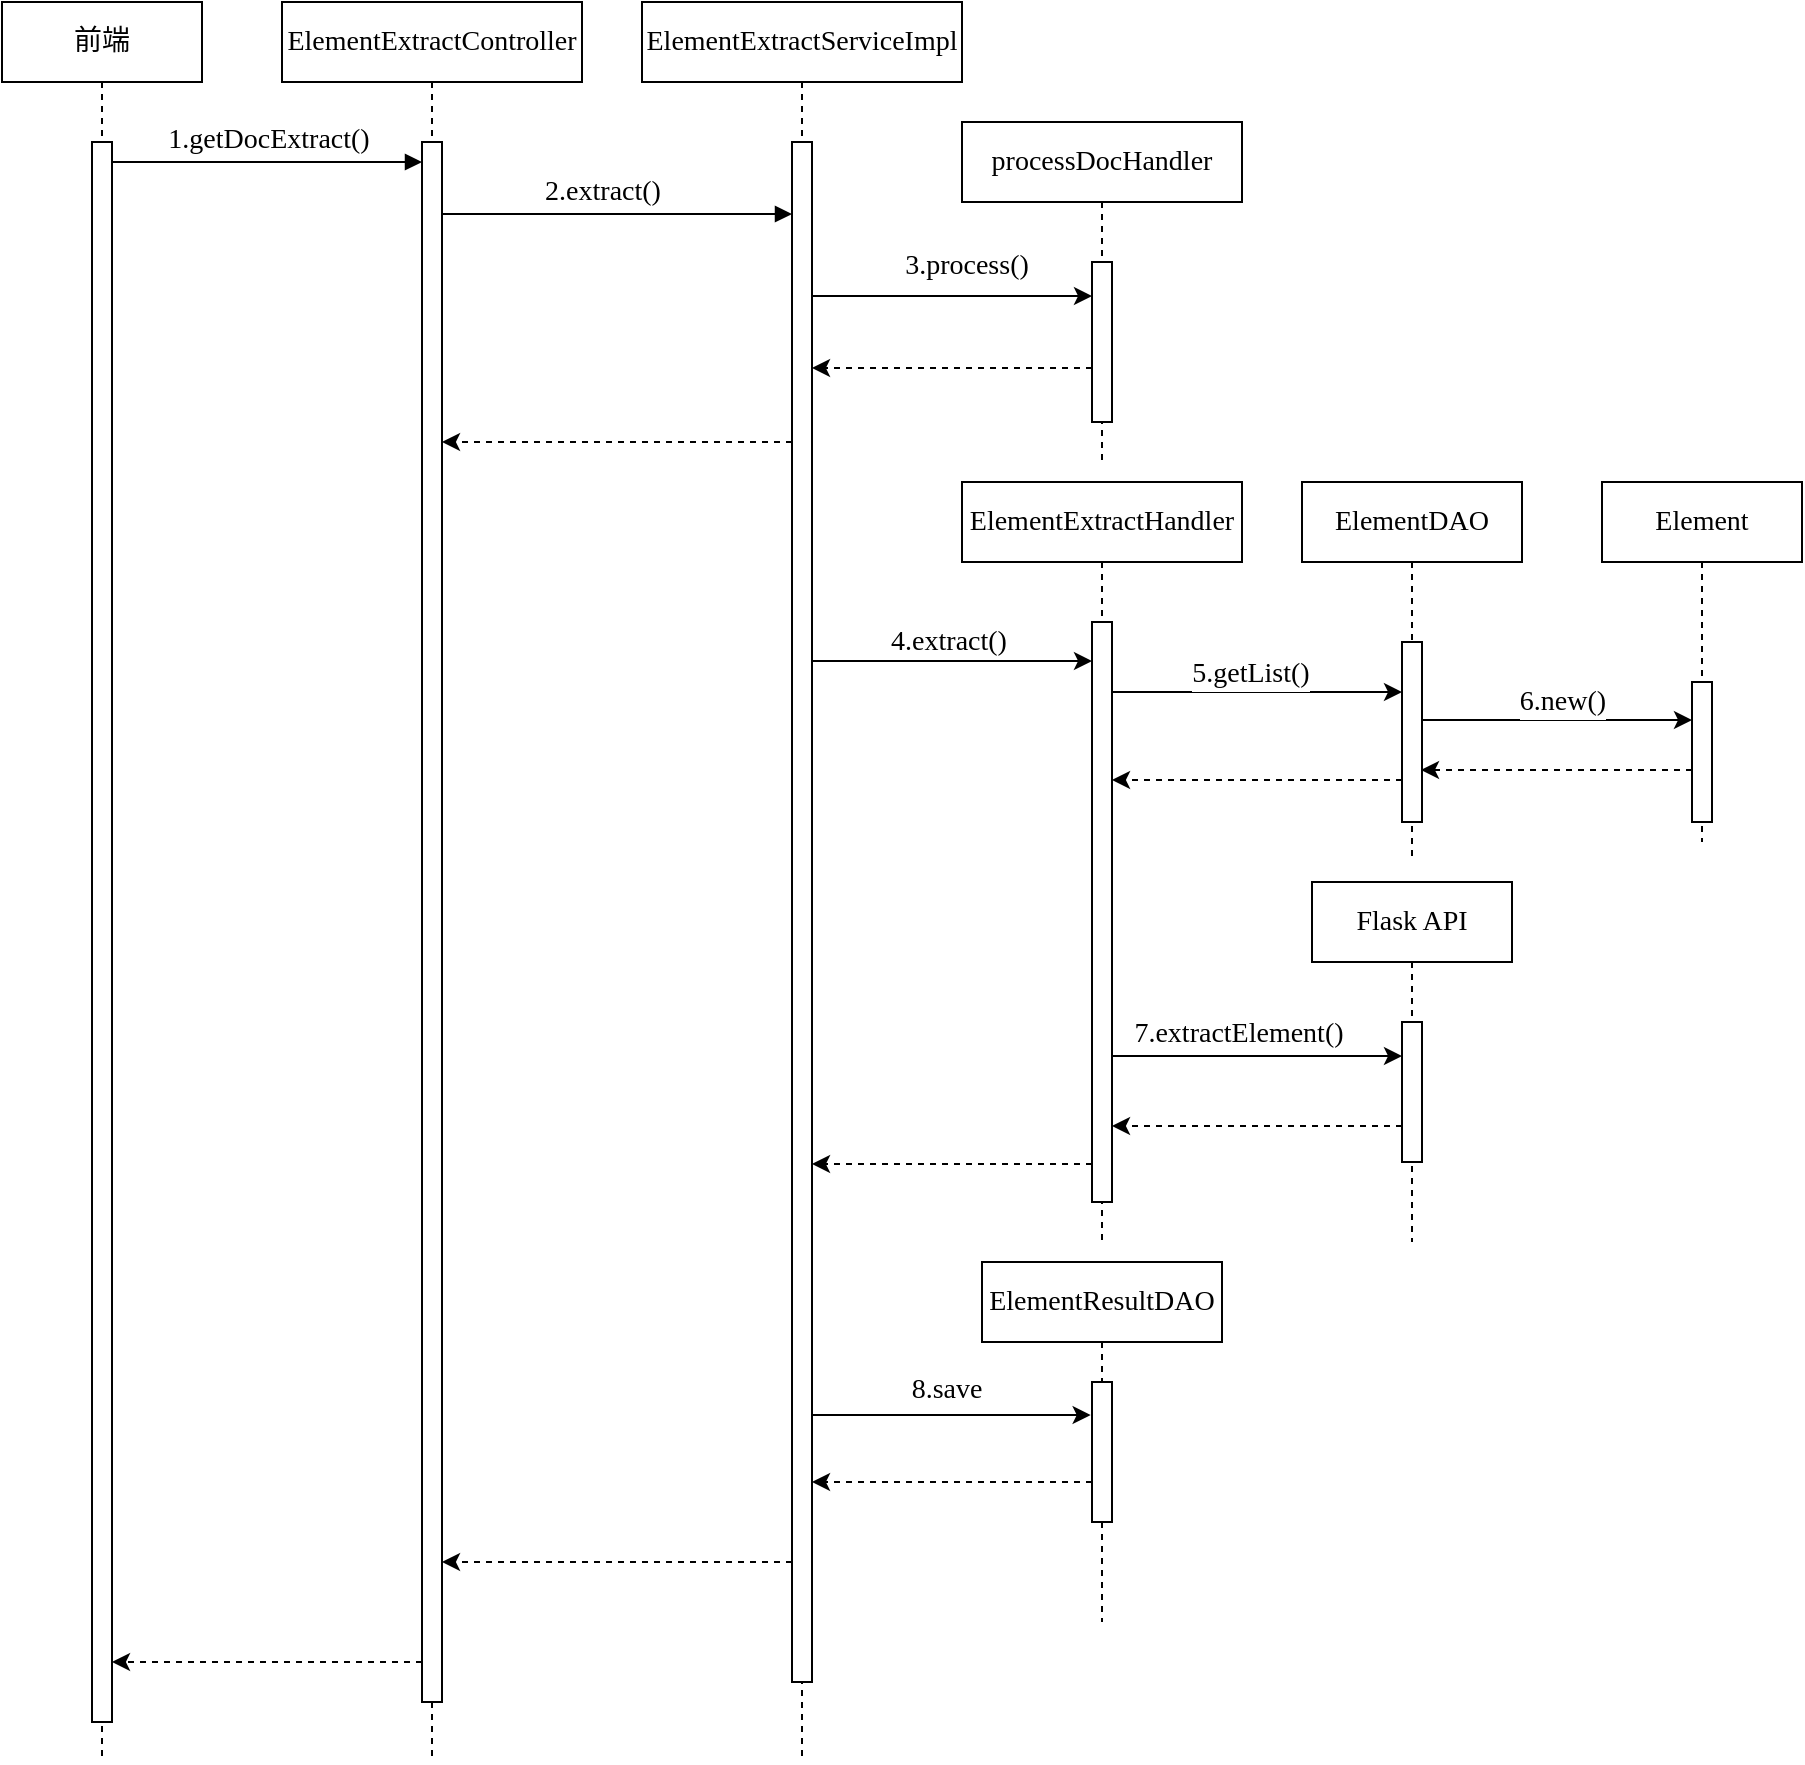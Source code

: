 <mxfile version="20.8.23" type="github" pages="5">
  <diagram name="要素抽取" id="2YBvvXClWsGukQMizWep">
    <mxGraphModel dx="1607" dy="636" grid="1" gridSize="10" guides="1" tooltips="1" connect="1" arrows="1" fold="1" page="1" pageScale="1" pageWidth="850" pageHeight="1100" math="0" shadow="0">
      <root>
        <mxCell id="0" />
        <mxCell id="1" parent="0" />
        <mxCell id="aM9ryv3xv72pqoxQDRHE-1" value="前端" style="shape=umlLifeline;perimeter=lifelinePerimeter;whiteSpace=wrap;html=1;container=0;dropTarget=0;collapsible=0;recursiveResize=0;outlineConnect=0;portConstraint=eastwest;newEdgeStyle={&quot;edgeStyle&quot;:&quot;elbowEdgeStyle&quot;,&quot;elbow&quot;:&quot;vertical&quot;,&quot;curved&quot;:0,&quot;rounded&quot;:0};fontFamily=Times New Roman;fontSize=14;" parent="1" vertex="1">
          <mxGeometry x="50" y="40" width="100" height="880" as="geometry" />
        </mxCell>
        <mxCell id="aM9ryv3xv72pqoxQDRHE-2" value="" style="html=1;points=[];perimeter=orthogonalPerimeter;outlineConnect=0;targetShapes=umlLifeline;portConstraint=eastwest;newEdgeStyle={&quot;edgeStyle&quot;:&quot;elbowEdgeStyle&quot;,&quot;elbow&quot;:&quot;vertical&quot;,&quot;curved&quot;:0,&quot;rounded&quot;:0};fontFamily=Times New Roman;fontSize=14;" parent="aM9ryv3xv72pqoxQDRHE-1" vertex="1">
          <mxGeometry x="45" y="70" width="10" height="790" as="geometry" />
        </mxCell>
        <mxCell id="aM9ryv3xv72pqoxQDRHE-5" value="ElementExtractController" style="shape=umlLifeline;perimeter=lifelinePerimeter;whiteSpace=wrap;html=1;container=0;dropTarget=0;collapsible=0;recursiveResize=0;outlineConnect=0;portConstraint=eastwest;newEdgeStyle={&quot;edgeStyle&quot;:&quot;elbowEdgeStyle&quot;,&quot;elbow&quot;:&quot;vertical&quot;,&quot;curved&quot;:0,&quot;rounded&quot;:0};fontFamily=Times New Roman;fontSize=14;" parent="1" vertex="1">
          <mxGeometry x="190" y="40" width="150" height="880" as="geometry" />
        </mxCell>
        <mxCell id="aM9ryv3xv72pqoxQDRHE-6" value="" style="html=1;points=[];perimeter=orthogonalPerimeter;outlineConnect=0;targetShapes=umlLifeline;portConstraint=eastwest;newEdgeStyle={&quot;edgeStyle&quot;:&quot;elbowEdgeStyle&quot;,&quot;elbow&quot;:&quot;vertical&quot;,&quot;curved&quot;:0,&quot;rounded&quot;:0};fontFamily=Times New Roman;fontSize=14;" parent="aM9ryv3xv72pqoxQDRHE-5" vertex="1">
          <mxGeometry x="70" y="70" width="10" height="780" as="geometry" />
        </mxCell>
        <mxCell id="aM9ryv3xv72pqoxQDRHE-7" value="1.getDocExtract()" style="html=1;verticalAlign=bottom;endArrow=block;edgeStyle=elbowEdgeStyle;elbow=vertical;curved=0;rounded=0;fontFamily=Times New Roman;fontSize=14;" parent="1" source="aM9ryv3xv72pqoxQDRHE-2" target="aM9ryv3xv72pqoxQDRHE-6" edge="1">
          <mxGeometry relative="1" as="geometry">
            <mxPoint x="205" y="130" as="sourcePoint" />
            <Array as="points">
              <mxPoint x="190" y="120" />
            </Array>
            <mxPoint as="offset" />
          </mxGeometry>
        </mxCell>
        <mxCell id="aM9ryv3xv72pqoxQDRHE-9" value="2.extract()" style="html=1;verticalAlign=bottom;endArrow=block;edgeStyle=elbowEdgeStyle;elbow=vertical;curved=0;rounded=0;fontFamily=Times New Roman;fontSize=14;" parent="1" edge="1" target="GEM0UlooVrI4eWI_wyiW-4">
          <mxGeometry x="-0.091" relative="1" as="geometry">
            <mxPoint x="270" y="146" as="sourcePoint" />
            <Array as="points">
              <mxPoint x="275" y="146" />
            </Array>
            <mxPoint x="435" y="146" as="targetPoint" />
            <mxPoint as="offset" />
          </mxGeometry>
        </mxCell>
        <mxCell id="GEM0UlooVrI4eWI_wyiW-3" value="ElementExtractServiceImpl" style="shape=umlLifeline;perimeter=lifelinePerimeter;whiteSpace=wrap;html=1;container=0;dropTarget=0;collapsible=0;recursiveResize=0;outlineConnect=0;portConstraint=eastwest;newEdgeStyle={&quot;edgeStyle&quot;:&quot;elbowEdgeStyle&quot;,&quot;elbow&quot;:&quot;vertical&quot;,&quot;curved&quot;:0,&quot;rounded&quot;:0};fontFamily=Times New Roman;fontSize=14;" parent="1" vertex="1">
          <mxGeometry x="370" y="40" width="160" height="880" as="geometry" />
        </mxCell>
        <mxCell id="GEM0UlooVrI4eWI_wyiW-4" value="" style="html=1;points=[];perimeter=orthogonalPerimeter;outlineConnect=0;targetShapes=umlLifeline;portConstraint=eastwest;newEdgeStyle={&quot;edgeStyle&quot;:&quot;elbowEdgeStyle&quot;,&quot;elbow&quot;:&quot;vertical&quot;,&quot;curved&quot;:0,&quot;rounded&quot;:0};fontFamily=Times New Roman;fontSize=14;" parent="GEM0UlooVrI4eWI_wyiW-3" vertex="1">
          <mxGeometry x="75" y="70" width="10" height="770" as="geometry" />
        </mxCell>
        <mxCell id="GEM0UlooVrI4eWI_wyiW-5" value="processDocHandler" style="shape=umlLifeline;perimeter=lifelinePerimeter;whiteSpace=wrap;html=1;container=0;dropTarget=0;collapsible=0;recursiveResize=0;outlineConnect=0;portConstraint=eastwest;newEdgeStyle={&quot;edgeStyle&quot;:&quot;elbowEdgeStyle&quot;,&quot;elbow&quot;:&quot;vertical&quot;,&quot;curved&quot;:0,&quot;rounded&quot;:0};fontFamily=Times New Roman;fontSize=14;" parent="1" vertex="1">
          <mxGeometry x="530" y="100" width="140" height="170" as="geometry" />
        </mxCell>
        <mxCell id="GEM0UlooVrI4eWI_wyiW-6" value="" style="html=1;points=[];perimeter=orthogonalPerimeter;outlineConnect=0;targetShapes=umlLifeline;portConstraint=eastwest;newEdgeStyle={&quot;edgeStyle&quot;:&quot;elbowEdgeStyle&quot;,&quot;elbow&quot;:&quot;vertical&quot;,&quot;curved&quot;:0,&quot;rounded&quot;:0};fontFamily=Times New Roman;fontSize=14;" parent="GEM0UlooVrI4eWI_wyiW-5" vertex="1">
          <mxGeometry x="65" y="70" width="10" height="80" as="geometry" />
        </mxCell>
        <mxCell id="GEM0UlooVrI4eWI_wyiW-7" style="edgeStyle=elbowEdgeStyle;rounded=0;orthogonalLoop=1;jettySize=auto;html=1;elbow=vertical;curved=0;fontFamily=Times New Roman;fontSize=14;" parent="1" edge="1" source="GEM0UlooVrI4eWI_wyiW-4">
          <mxGeometry relative="1" as="geometry">
            <mxPoint x="460" y="187" as="sourcePoint" />
            <mxPoint x="595" y="187" as="targetPoint" />
          </mxGeometry>
        </mxCell>
        <mxCell id="GEM0UlooVrI4eWI_wyiW-8" value="3.process()" style="edgeLabel;html=1;align=center;verticalAlign=middle;resizable=0;points=[];fontFamily=Times New Roman;fontSize=14;" parent="GEM0UlooVrI4eWI_wyiW-7" vertex="1" connectable="0">
          <mxGeometry x="0.131" y="-3" relative="1" as="geometry">
            <mxPoint x="-2" y="-18" as="offset" />
          </mxGeometry>
        </mxCell>
        <mxCell id="GEM0UlooVrI4eWI_wyiW-9" style="edgeStyle=elbowEdgeStyle;rounded=0;orthogonalLoop=1;jettySize=auto;html=1;elbow=vertical;curved=0;dashed=1;fontFamily=Times New Roman;fontSize=14;" parent="1" edge="1" target="GEM0UlooVrI4eWI_wyiW-4">
          <mxGeometry relative="1" as="geometry">
            <mxPoint x="595" y="223" as="sourcePoint" />
            <mxPoint x="450" y="223" as="targetPoint" />
          </mxGeometry>
        </mxCell>
        <mxCell id="GEM0UlooVrI4eWI_wyiW-10" style="edgeStyle=elbowEdgeStyle;rounded=0;orthogonalLoop=1;jettySize=auto;html=1;elbow=vertical;curved=0;dashed=1;fontFamily=Times New Roman;fontSize=14;" parent="1" edge="1" target="aM9ryv3xv72pqoxQDRHE-6" source="GEM0UlooVrI4eWI_wyiW-4">
          <mxGeometry relative="1" as="geometry">
            <mxPoint x="440" y="260" as="sourcePoint" />
            <mxPoint x="275" y="260" as="targetPoint" />
            <Array as="points">
              <mxPoint x="400" y="260" />
              <mxPoint x="370" y="250" />
            </Array>
          </mxGeometry>
        </mxCell>
        <mxCell id="GEM0UlooVrI4eWI_wyiW-11" value="ElementExtractHandler" style="shape=umlLifeline;perimeter=lifelinePerimeter;whiteSpace=wrap;html=1;container=0;dropTarget=0;collapsible=0;recursiveResize=0;outlineConnect=0;portConstraint=eastwest;newEdgeStyle={&quot;edgeStyle&quot;:&quot;elbowEdgeStyle&quot;,&quot;elbow&quot;:&quot;vertical&quot;,&quot;curved&quot;:0,&quot;rounded&quot;:0};fontFamily=Times New Roman;fontSize=14;" parent="1" vertex="1">
          <mxGeometry x="530" y="280" width="140" height="380" as="geometry" />
        </mxCell>
        <mxCell id="GEM0UlooVrI4eWI_wyiW-12" value="" style="html=1;points=[];perimeter=orthogonalPerimeter;outlineConnect=0;targetShapes=umlLifeline;portConstraint=eastwest;newEdgeStyle={&quot;edgeStyle&quot;:&quot;elbowEdgeStyle&quot;,&quot;elbow&quot;:&quot;vertical&quot;,&quot;curved&quot;:0,&quot;rounded&quot;:0};fontFamily=Times New Roman;fontSize=14;" parent="GEM0UlooVrI4eWI_wyiW-11" vertex="1">
          <mxGeometry x="65" y="70" width="10" height="290" as="geometry" />
        </mxCell>
        <mxCell id="GEM0UlooVrI4eWI_wyiW-13" style="edgeStyle=elbowEdgeStyle;rounded=0;orthogonalLoop=1;jettySize=auto;html=1;elbow=vertical;curved=0;fontFamily=Times New Roman;fontSize=14;" parent="1" source="GEM0UlooVrI4eWI_wyiW-4" edge="1">
          <mxGeometry relative="1" as="geometry">
            <mxPoint x="460" y="370" as="sourcePoint" />
            <mxPoint x="595" y="369.5" as="targetPoint" />
            <Array as="points" />
          </mxGeometry>
        </mxCell>
        <mxCell id="GEM0UlooVrI4eWI_wyiW-15" value="4.extract()" style="edgeLabel;html=1;align=center;verticalAlign=middle;resizable=0;points=[];fontFamily=Times New Roman;fontSize=14;" parent="GEM0UlooVrI4eWI_wyiW-13" vertex="1" connectable="0">
          <mxGeometry x="-0.034" relative="1" as="geometry">
            <mxPoint y="-10" as="offset" />
          </mxGeometry>
        </mxCell>
        <mxCell id="GEM0UlooVrI4eWI_wyiW-16" value="ElementDAO" style="shape=umlLifeline;perimeter=lifelinePerimeter;whiteSpace=wrap;html=1;container=0;dropTarget=0;collapsible=0;recursiveResize=0;outlineConnect=0;portConstraint=eastwest;newEdgeStyle={&quot;edgeStyle&quot;:&quot;elbowEdgeStyle&quot;,&quot;elbow&quot;:&quot;vertical&quot;,&quot;curved&quot;:0,&quot;rounded&quot;:0};fontFamily=Times New Roman;fontSize=14;" parent="1" vertex="1">
          <mxGeometry x="700" y="280" width="110" height="190" as="geometry" />
        </mxCell>
        <mxCell id="GEM0UlooVrI4eWI_wyiW-17" value="" style="html=1;points=[];perimeter=orthogonalPerimeter;outlineConnect=0;targetShapes=umlLifeline;portConstraint=eastwest;newEdgeStyle={&quot;edgeStyle&quot;:&quot;elbowEdgeStyle&quot;,&quot;elbow&quot;:&quot;vertical&quot;,&quot;curved&quot;:0,&quot;rounded&quot;:0};fontFamily=Times New Roman;fontSize=14;" parent="GEM0UlooVrI4eWI_wyiW-16" vertex="1">
          <mxGeometry x="50" y="80" width="10" height="90" as="geometry" />
        </mxCell>
        <mxCell id="GEM0UlooVrI4eWI_wyiW-18" value="Element" style="shape=umlLifeline;perimeter=lifelinePerimeter;whiteSpace=wrap;html=1;container=0;dropTarget=0;collapsible=0;recursiveResize=0;outlineConnect=0;portConstraint=eastwest;newEdgeStyle={&quot;edgeStyle&quot;:&quot;elbowEdgeStyle&quot;,&quot;elbow&quot;:&quot;vertical&quot;,&quot;curved&quot;:0,&quot;rounded&quot;:0};fontFamily=Times New Roman;fontSize=14;" parent="1" vertex="1">
          <mxGeometry x="850" y="280" width="100" height="180" as="geometry" />
        </mxCell>
        <mxCell id="GEM0UlooVrI4eWI_wyiW-19" value="" style="html=1;points=[];perimeter=orthogonalPerimeter;outlineConnect=0;targetShapes=umlLifeline;portConstraint=eastwest;newEdgeStyle={&quot;edgeStyle&quot;:&quot;elbowEdgeStyle&quot;,&quot;elbow&quot;:&quot;vertical&quot;,&quot;curved&quot;:0,&quot;rounded&quot;:0};fontFamily=Times New Roman;fontSize=14;" parent="GEM0UlooVrI4eWI_wyiW-18" vertex="1">
          <mxGeometry x="45" y="100" width="10" height="70" as="geometry" />
        </mxCell>
        <mxCell id="GEM0UlooVrI4eWI_wyiW-20" style="edgeStyle=elbowEdgeStyle;rounded=0;orthogonalLoop=1;jettySize=auto;html=1;elbow=vertical;curved=0;fontFamily=Times New Roman;fontSize=14;" parent="1" edge="1">
          <mxGeometry relative="1" as="geometry">
            <mxPoint x="605" y="385" as="sourcePoint" />
            <mxPoint x="750" y="385" as="targetPoint" />
          </mxGeometry>
        </mxCell>
        <mxCell id="GEM0UlooVrI4eWI_wyiW-21" value="5.getList()" style="edgeLabel;html=1;align=center;verticalAlign=middle;resizable=0;points=[];fontFamily=Times New Roman;fontSize=14;" parent="1" vertex="1" connectable="0">
          <mxGeometry x="690" y="380" as="geometry">
            <mxPoint x="-16" y="-4" as="offset" />
          </mxGeometry>
        </mxCell>
        <mxCell id="GEM0UlooVrI4eWI_wyiW-22" value="6.new()" style="edgeStyle=elbowEdgeStyle;rounded=0;orthogonalLoop=1;jettySize=auto;html=1;elbow=vertical;curved=0;fontFamily=Times New Roman;fontSize=14;" parent="1" source="GEM0UlooVrI4eWI_wyiW-17" target="GEM0UlooVrI4eWI_wyiW-19" edge="1">
          <mxGeometry x="0.037" y="9" relative="1" as="geometry">
            <mxPoint x="775" y="399" as="sourcePoint" />
            <mxPoint x="950" y="399" as="targetPoint" />
            <Array as="points">
              <mxPoint x="870" y="399" />
            </Array>
            <mxPoint as="offset" />
          </mxGeometry>
        </mxCell>
        <mxCell id="GEM0UlooVrI4eWI_wyiW-23" style="edgeStyle=elbowEdgeStyle;rounded=0;orthogonalLoop=1;jettySize=auto;html=1;elbow=vertical;curved=0;dashed=1;fontFamily=Times New Roman;fontSize=14;" parent="1" source="GEM0UlooVrI4eWI_wyiW-19" edge="1">
          <mxGeometry relative="1" as="geometry">
            <mxPoint x="950" y="424" as="sourcePoint" />
            <mxPoint x="759.5" y="424" as="targetPoint" />
          </mxGeometry>
        </mxCell>
        <mxCell id="GEM0UlooVrI4eWI_wyiW-24" style="edgeStyle=elbowEdgeStyle;rounded=0;orthogonalLoop=1;jettySize=auto;html=1;elbow=vertical;curved=0;dashed=1;fontFamily=Times New Roman;fontSize=14;" parent="1" edge="1">
          <mxGeometry relative="1" as="geometry">
            <mxPoint x="750" y="429" as="sourcePoint" />
            <mxPoint x="605" y="429" as="targetPoint" />
          </mxGeometry>
        </mxCell>
        <mxCell id="GEM0UlooVrI4eWI_wyiW-25" value="Flask API" style="shape=umlLifeline;perimeter=lifelinePerimeter;whiteSpace=wrap;html=1;container=0;dropTarget=0;collapsible=0;recursiveResize=0;outlineConnect=0;portConstraint=eastwest;newEdgeStyle={&quot;edgeStyle&quot;:&quot;elbowEdgeStyle&quot;,&quot;elbow&quot;:&quot;vertical&quot;,&quot;curved&quot;:0,&quot;rounded&quot;:0};fontFamily=Times New Roman;fontSize=14;" parent="1" vertex="1">
          <mxGeometry x="705" y="480" width="100" height="180" as="geometry" />
        </mxCell>
        <mxCell id="GEM0UlooVrI4eWI_wyiW-26" value="" style="html=1;points=[];perimeter=orthogonalPerimeter;outlineConnect=0;targetShapes=umlLifeline;portConstraint=eastwest;newEdgeStyle={&quot;edgeStyle&quot;:&quot;elbowEdgeStyle&quot;,&quot;elbow&quot;:&quot;vertical&quot;,&quot;curved&quot;:0,&quot;rounded&quot;:0};fontFamily=Times New Roman;fontSize=14;" parent="GEM0UlooVrI4eWI_wyiW-25" vertex="1">
          <mxGeometry x="45" y="70" width="10" height="70" as="geometry" />
        </mxCell>
        <mxCell id="GEM0UlooVrI4eWI_wyiW-27" style="edgeStyle=elbowEdgeStyle;rounded=0;orthogonalLoop=1;jettySize=auto;html=1;elbow=vertical;curved=0;fontFamily=Times New Roman;fontSize=14;" parent="1" edge="1">
          <mxGeometry relative="1" as="geometry">
            <mxPoint x="605" y="567" as="sourcePoint" />
            <mxPoint x="750" y="567" as="targetPoint" />
          </mxGeometry>
        </mxCell>
        <mxCell id="GEM0UlooVrI4eWI_wyiW-29" value="7.extractElement()" style="edgeLabel;html=1;align=center;verticalAlign=middle;resizable=0;points=[];fontFamily=Times New Roman;fontSize=14;" parent="GEM0UlooVrI4eWI_wyiW-27" vertex="1" connectable="0">
          <mxGeometry x="-0.149" y="-2" relative="1" as="geometry">
            <mxPoint x="1" y="-13" as="offset" />
          </mxGeometry>
        </mxCell>
        <mxCell id="GEM0UlooVrI4eWI_wyiW-28" style="edgeStyle=elbowEdgeStyle;rounded=0;orthogonalLoop=1;jettySize=auto;html=1;elbow=vertical;curved=0;dashed=1;fontFamily=Times New Roman;fontSize=14;" parent="1" edge="1">
          <mxGeometry relative="1" as="geometry">
            <mxPoint x="750" y="602" as="sourcePoint" />
            <mxPoint x="605" y="602" as="targetPoint" />
          </mxGeometry>
        </mxCell>
        <mxCell id="GEM0UlooVrI4eWI_wyiW-30" style="edgeStyle=elbowEdgeStyle;rounded=0;orthogonalLoop=1;jettySize=auto;html=1;elbow=vertical;curved=0;dashed=1;fontFamily=Times New Roman;fontSize=14;" parent="1" edge="1" target="GEM0UlooVrI4eWI_wyiW-4">
          <mxGeometry relative="1" as="geometry">
            <mxPoint x="595" y="621" as="sourcePoint" />
            <mxPoint x="450" y="621" as="targetPoint" />
          </mxGeometry>
        </mxCell>
        <mxCell id="GEM0UlooVrI4eWI_wyiW-31" value="ElementResultDAO" style="shape=umlLifeline;perimeter=lifelinePerimeter;whiteSpace=wrap;html=1;container=0;dropTarget=0;collapsible=0;recursiveResize=0;outlineConnect=0;portConstraint=eastwest;newEdgeStyle={&quot;edgeStyle&quot;:&quot;elbowEdgeStyle&quot;,&quot;elbow&quot;:&quot;vertical&quot;,&quot;curved&quot;:0,&quot;rounded&quot;:0};fontFamily=Times New Roman;fontSize=14;" parent="1" vertex="1">
          <mxGeometry x="540" y="670" width="120" height="180" as="geometry" />
        </mxCell>
        <mxCell id="GEM0UlooVrI4eWI_wyiW-32" value="" style="html=1;points=[];perimeter=orthogonalPerimeter;outlineConnect=0;targetShapes=umlLifeline;portConstraint=eastwest;newEdgeStyle={&quot;edgeStyle&quot;:&quot;elbowEdgeStyle&quot;,&quot;elbow&quot;:&quot;vertical&quot;,&quot;curved&quot;:0,&quot;rounded&quot;:0};fontFamily=Times New Roman;fontSize=14;" parent="GEM0UlooVrI4eWI_wyiW-31" vertex="1">
          <mxGeometry x="55" y="60" width="10" height="70" as="geometry" />
        </mxCell>
        <mxCell id="GEM0UlooVrI4eWI_wyiW-33" style="edgeStyle=elbowEdgeStyle;rounded=0;orthogonalLoop=1;jettySize=auto;html=1;elbow=vertical;curved=0;entryX=-0.067;entryY=0.233;entryDx=0;entryDy=0;entryPerimeter=0;fontFamily=Times New Roman;fontSize=14;" parent="1" source="GEM0UlooVrI4eWI_wyiW-4" target="GEM0UlooVrI4eWI_wyiW-32" edge="1">
          <mxGeometry relative="1" as="geometry" />
        </mxCell>
        <mxCell id="GEM0UlooVrI4eWI_wyiW-37" value="8.save" style="edgeLabel;html=1;align=center;verticalAlign=middle;resizable=0;points=[];fontFamily=Times New Roman;fontSize=14;" parent="GEM0UlooVrI4eWI_wyiW-33" vertex="1" connectable="0">
          <mxGeometry x="0.444" y="1" relative="1" as="geometry">
            <mxPoint x="-34" y="-12" as="offset" />
          </mxGeometry>
        </mxCell>
        <mxCell id="GEM0UlooVrI4eWI_wyiW-34" style="edgeStyle=elbowEdgeStyle;rounded=0;orthogonalLoop=1;jettySize=auto;html=1;elbow=vertical;curved=0;dashed=1;fontFamily=Times New Roman;fontSize=14;" parent="1" source="GEM0UlooVrI4eWI_wyiW-32" target="GEM0UlooVrI4eWI_wyiW-4" edge="1">
          <mxGeometry relative="1" as="geometry">
            <Array as="points">
              <mxPoint x="510" y="780" />
            </Array>
          </mxGeometry>
        </mxCell>
        <mxCell id="GEM0UlooVrI4eWI_wyiW-35" style="edgeStyle=elbowEdgeStyle;rounded=0;orthogonalLoop=1;jettySize=auto;html=1;elbow=vertical;curved=0;dashed=1;fontFamily=Times New Roman;fontSize=14;" parent="1" source="GEM0UlooVrI4eWI_wyiW-4" target="aM9ryv3xv72pqoxQDRHE-6" edge="1">
          <mxGeometry relative="1" as="geometry">
            <Array as="points">
              <mxPoint x="360" y="820" />
            </Array>
          </mxGeometry>
        </mxCell>
        <mxCell id="GEM0UlooVrI4eWI_wyiW-36" style="edgeStyle=elbowEdgeStyle;rounded=0;orthogonalLoop=1;jettySize=auto;html=1;elbow=vertical;curved=0;dashed=1;fontFamily=Times New Roman;fontSize=14;" parent="1" source="aM9ryv3xv72pqoxQDRHE-6" target="aM9ryv3xv72pqoxQDRHE-2" edge="1">
          <mxGeometry relative="1" as="geometry">
            <Array as="points">
              <mxPoint x="180" y="870" />
            </Array>
          </mxGeometry>
        </mxCell>
        <mxCell id="53WEo88fRdOh4hEnrEYY-1" value="&lt;font face=&quot;宋体&quot;&gt;前端&lt;/font&gt;" style="shape=umlLifeline;perimeter=lifelinePerimeter;whiteSpace=wrap;html=1;container=0;dropTarget=0;collapsible=0;recursiveResize=0;outlineConnect=0;portConstraint=eastwest;newEdgeStyle={&quot;edgeStyle&quot;:&quot;elbowEdgeStyle&quot;,&quot;elbow&quot;:&quot;vertical&quot;,&quot;curved&quot;:0,&quot;rounded&quot;:0};fontFamily=Times New Roman;fontSize=14;" vertex="1" parent="1">
          <mxGeometry x="50" y="40" width="100" height="880" as="geometry" />
        </mxCell>
        <mxCell id="53WEo88fRdOh4hEnrEYY-2" value="" style="html=1;points=[];perimeter=orthogonalPerimeter;outlineConnect=0;targetShapes=umlLifeline;portConstraint=eastwest;newEdgeStyle={&quot;edgeStyle&quot;:&quot;elbowEdgeStyle&quot;,&quot;elbow&quot;:&quot;vertical&quot;,&quot;curved&quot;:0,&quot;rounded&quot;:0};fontFamily=Times New Roman;fontSize=14;" vertex="1" parent="53WEo88fRdOh4hEnrEYY-1">
          <mxGeometry x="45" y="70" width="10" height="790" as="geometry" />
        </mxCell>
      </root>
    </mxGraphModel>
  </diagram>
  <diagram id="y2LEGEudjqdSWTU7S2bE" name="文档上传">
    <mxGraphModel dx="796" dy="620" grid="1" gridSize="10" guides="1" tooltips="1" connect="1" arrows="1" fold="1" page="1" pageScale="1" pageWidth="827" pageHeight="1169" math="0" shadow="0">
      <root>
        <mxCell id="0" />
        <mxCell id="1" parent="0" />
        <mxCell id="oCaHh_Mgp-v5R5Bt4WXx-1" value="&lt;font style=&quot;font-size: 14px;&quot; face=&quot;宋体&quot;&gt;主界面&lt;/font&gt;" style="shape=umlLifeline;perimeter=lifelinePerimeter;whiteSpace=wrap;html=1;container=0;dropTarget=0;collapsible=0;recursiveResize=0;outlineConnect=0;portConstraint=eastwest;newEdgeStyle={&quot;edgeStyle&quot;:&quot;elbowEdgeStyle&quot;,&quot;elbow&quot;:&quot;vertical&quot;,&quot;curved&quot;:0,&quot;rounded&quot;:0};" vertex="1" parent="1">
          <mxGeometry x="280" y="40" width="80" height="840" as="geometry" />
        </mxCell>
        <mxCell id="oCaHh_Mgp-v5R5Bt4WXx-2" value="" style="html=1;points=[];perimeter=orthogonalPerimeter;outlineConnect=0;targetShapes=umlLifeline;portConstraint=eastwest;newEdgeStyle={&quot;edgeStyle&quot;:&quot;elbowEdgeStyle&quot;,&quot;elbow&quot;:&quot;vertical&quot;,&quot;curved&quot;:0,&quot;rounded&quot;:0};fontFamily=宋体;fontSize=14;" vertex="1" parent="oCaHh_Mgp-v5R5Bt4WXx-1">
          <mxGeometry x="35" y="80" width="10" height="90" as="geometry" />
        </mxCell>
        <mxCell id="oCaHh_Mgp-v5R5Bt4WXx-3" value="" style="shape=umlLifeline;perimeter=lifelinePerimeter;whiteSpace=wrap;html=1;container=1;dropTarget=0;collapsible=0;recursiveResize=0;outlineConnect=0;portConstraint=eastwest;newEdgeStyle={&quot;edgeStyle&quot;:&quot;elbowEdgeStyle&quot;,&quot;elbow&quot;:&quot;vertical&quot;,&quot;curved&quot;:0,&quot;rounded&quot;:0};participant=umlActor;size=60;" vertex="1" parent="1">
          <mxGeometry x="150" y="40" width="50" height="840" as="geometry" />
        </mxCell>
        <mxCell id="oCaHh_Mgp-v5R5Bt4WXx-4" value="" style="html=1;points=[];perimeter=orthogonalPerimeter;outlineConnect=0;targetShapes=umlLifeline;portConstraint=eastwest;newEdgeStyle={&quot;edgeStyle&quot;:&quot;elbowEdgeStyle&quot;,&quot;elbow&quot;:&quot;vertical&quot;,&quot;curved&quot;:0,&quot;rounded&quot;:0};" vertex="1" parent="oCaHh_Mgp-v5R5Bt4WXx-3">
          <mxGeometry x="20" y="80" width="10" height="740" as="geometry" />
        </mxCell>
        <mxCell id="oCaHh_Mgp-v5R5Bt4WXx-5" value="文档上传" style="shape=umlLifeline;perimeter=lifelinePerimeter;whiteSpace=wrap;html=1;container=0;dropTarget=0;collapsible=0;recursiveResize=0;outlineConnect=0;portConstraint=eastwest;newEdgeStyle={&quot;edgeStyle&quot;:&quot;elbowEdgeStyle&quot;,&quot;elbow&quot;:&quot;vertical&quot;,&quot;curved&quot;:0,&quot;rounded&quot;:0};" vertex="1" parent="1">
          <mxGeometry x="400" y="40" width="80" height="840" as="geometry" />
        </mxCell>
        <mxCell id="oCaHh_Mgp-v5R5Bt4WXx-6" value="" style="html=1;points=[];perimeter=orthogonalPerimeter;outlineConnect=0;targetShapes=umlLifeline;portConstraint=eastwest;newEdgeStyle={&quot;edgeStyle&quot;:&quot;elbowEdgeStyle&quot;,&quot;elbow&quot;:&quot;vertical&quot;,&quot;curved&quot;:0,&quot;rounded&quot;:0};" vertex="1" parent="oCaHh_Mgp-v5R5Bt4WXx-5">
          <mxGeometry x="35" y="80" width="10" height="440" as="geometry" />
        </mxCell>
        <mxCell id="bq0x6GT9hJLGu8Vqfxj3-5" value="&lt;font face=&quot;宋体&quot;&gt;数据库&lt;/font&gt;" style="shape=umlLifeline;perimeter=lifelinePerimeter;whiteSpace=wrap;html=1;container=0;dropTarget=0;collapsible=0;recursiveResize=0;outlineConnect=0;portConstraint=eastwest;newEdgeStyle={&quot;edgeStyle&quot;:&quot;elbowEdgeStyle&quot;,&quot;elbow&quot;:&quot;vertical&quot;,&quot;curved&quot;:0,&quot;rounded&quot;:0};fontFamily=Times New Roman;fontSize=14;" vertex="1" parent="1">
          <mxGeometry x="1000" y="40" width="120" height="840" as="geometry" />
        </mxCell>
        <mxCell id="bq0x6GT9hJLGu8Vqfxj3-6" value="" style="html=1;points=[];perimeter=orthogonalPerimeter;outlineConnect=0;targetShapes=umlLifeline;portConstraint=eastwest;newEdgeStyle={&quot;edgeStyle&quot;:&quot;elbowEdgeStyle&quot;,&quot;elbow&quot;:&quot;vertical&quot;,&quot;curved&quot;:0,&quot;rounded&quot;:0};" vertex="1" parent="bq0x6GT9hJLGu8Vqfxj3-5">
          <mxGeometry x="55" y="650" width="10" height="70" as="geometry" />
        </mxCell>
        <mxCell id="InAiwfExnqsudFVI87tM-1" style="edgeStyle=elbowEdgeStyle;rounded=0;orthogonalLoop=1;jettySize=auto;html=1;elbow=vertical;curved=0;fontFamily=宋体;fontSize=14;" edge="1" parent="1">
          <mxGeometry relative="1" as="geometry">
            <mxPoint x="180" y="141" as="sourcePoint" />
            <mxPoint x="315" y="141" as="targetPoint" />
          </mxGeometry>
        </mxCell>
        <mxCell id="InAiwfExnqsudFVI87tM-2" value="1.登录进入系统" style="edgeLabel;html=1;align=center;verticalAlign=middle;resizable=0;points=[];fontFamily=宋体;fontSize=14;" vertex="1" connectable="0" parent="InAiwfExnqsudFVI87tM-1">
          <mxGeometry x="-0.218" y="4" relative="1" as="geometry">
            <mxPoint x="14" y="-6" as="offset" />
          </mxGeometry>
        </mxCell>
        <mxCell id="InAiwfExnqsudFVI87tM-3" style="edgeStyle=elbowEdgeStyle;rounded=0;orthogonalLoop=1;jettySize=auto;html=1;elbow=vertical;curved=0;fontFamily=宋体;fontSize=14;dashed=1;" edge="1" parent="1">
          <mxGeometry relative="1" as="geometry">
            <mxPoint x="315" y="190" as="sourcePoint" />
            <mxPoint x="180" y="190" as="targetPoint" />
            <Array as="points" />
          </mxGeometry>
        </mxCell>
        <mxCell id="InAiwfExnqsudFVI87tM-4" value="2.显示系统主界面" style="edgeLabel;html=1;align=center;verticalAlign=middle;resizable=0;points=[];fontFamily=宋体;fontSize=14;" vertex="1" connectable="0" parent="InAiwfExnqsudFVI87tM-3">
          <mxGeometry x="-0.17" y="-2" relative="1" as="geometry">
            <mxPoint x="-7" y="-10" as="offset" />
          </mxGeometry>
        </mxCell>
        <mxCell id="InAiwfExnqsudFVI87tM-5" style="edgeStyle=elbowEdgeStyle;rounded=0;orthogonalLoop=1;jettySize=auto;html=1;elbow=vertical;curved=0;fontFamily=宋体;fontSize=14;" edge="1" parent="1">
          <mxGeometry relative="1" as="geometry">
            <mxPoint x="180" y="240" as="sourcePoint" />
            <mxPoint x="435" y="240" as="targetPoint" />
          </mxGeometry>
        </mxCell>
        <mxCell id="InAiwfExnqsudFVI87tM-6" value="3.点击上传按钮" style="edgeLabel;html=1;align=center;verticalAlign=middle;resizable=0;points=[];fontFamily=宋体;fontSize=14;" vertex="1" connectable="0" parent="InAiwfExnqsudFVI87tM-5">
          <mxGeometry x="0.341" relative="1" as="geometry">
            <mxPoint x="-101" y="-10" as="offset" />
          </mxGeometry>
        </mxCell>
        <mxCell id="InAiwfExnqsudFVI87tM-7" style="edgeStyle=elbowEdgeStyle;rounded=0;orthogonalLoop=1;jettySize=auto;html=1;elbow=vertical;curved=0;fontFamily=宋体;fontSize=14;dashed=1;" edge="1" parent="1" source="oCaHh_Mgp-v5R5Bt4WXx-6" target="oCaHh_Mgp-v5R5Bt4WXx-4">
          <mxGeometry relative="1" as="geometry">
            <Array as="points">
              <mxPoint x="310" y="280" />
            </Array>
          </mxGeometry>
        </mxCell>
        <mxCell id="InAiwfExnqsudFVI87tM-8" value="4.显示选择文件窗口" style="edgeLabel;html=1;align=center;verticalAlign=middle;resizable=0;points=[];fontFamily=宋体;fontSize=14;" vertex="1" connectable="0" parent="InAiwfExnqsudFVI87tM-7">
          <mxGeometry x="-0.208" y="-3" relative="1" as="geometry">
            <mxPoint y="-7" as="offset" />
          </mxGeometry>
        </mxCell>
        <mxCell id="InAiwfExnqsudFVI87tM-9" value="&lt;font face=&quot;Times New Roman&quot;&gt;loop&lt;/font&gt;" style="shape=umlFrame;whiteSpace=wrap;html=1;pointerEvents=0;fontFamily=宋体;fontSize=14;" vertex="1" parent="1">
          <mxGeometry x="150" y="310" width="310" height="80" as="geometry" />
        </mxCell>
        <mxCell id="InAiwfExnqsudFVI87tM-12" style="edgeStyle=elbowEdgeStyle;rounded=0;orthogonalLoop=1;jettySize=auto;html=1;elbow=vertical;curved=0;fontFamily=宋体;fontSize=14;" edge="1" parent="1" source="oCaHh_Mgp-v5R5Bt4WXx-4" target="oCaHh_Mgp-v5R5Bt4WXx-6">
          <mxGeometry relative="1" as="geometry">
            <mxPoint x="430" y="360" as="targetPoint" />
            <Array as="points">
              <mxPoint x="420" y="360" />
            </Array>
          </mxGeometry>
        </mxCell>
        <mxCell id="InAiwfExnqsudFVI87tM-13" value="5.选取文件（一个或多个）" style="edgeLabel;html=1;align=center;verticalAlign=middle;resizable=0;points=[];fontFamily=宋体;fontSize=14;" vertex="1" connectable="0" parent="InAiwfExnqsudFVI87tM-12">
          <mxGeometry x="0.185" y="1" relative="1" as="geometry">
            <mxPoint x="-34" y="-19" as="offset" />
          </mxGeometry>
        </mxCell>
        <mxCell id="InAiwfExnqsudFVI87tM-14" style="edgeStyle=elbowEdgeStyle;rounded=0;orthogonalLoop=1;jettySize=auto;html=1;elbow=vertical;curved=0;entryX=1;entryY=0.6;entryDx=0;entryDy=0;entryPerimeter=0;fontFamily=宋体;fontSize=14;dashed=1;" edge="1" parent="1">
          <mxGeometry relative="1" as="geometry">
            <mxPoint x="435" y="431" as="sourcePoint" />
            <mxPoint x="180" y="431" as="targetPoint" />
          </mxGeometry>
        </mxCell>
        <mxCell id="InAiwfExnqsudFVI87tM-15" value="6.显示当前已选择文件列表" style="edgeLabel;html=1;align=center;verticalAlign=middle;resizable=0;points=[];fontFamily=宋体;fontSize=14;" vertex="1" connectable="0" parent="InAiwfExnqsudFVI87tM-14">
          <mxGeometry x="-0.331" y="-3" relative="1" as="geometry">
            <mxPoint x="-30" y="-8" as="offset" />
          </mxGeometry>
        </mxCell>
        <mxCell id="InAiwfExnqsudFVI87tM-16" style="edgeStyle=elbowEdgeStyle;rounded=0;orthogonalLoop=1;jettySize=auto;html=1;elbow=vertical;curved=0;fontFamily=宋体;fontSize=14;" edge="1" parent="1">
          <mxGeometry relative="1" as="geometry">
            <mxPoint x="180" y="467" as="sourcePoint" />
            <mxPoint x="435" y="467" as="targetPoint" />
          </mxGeometry>
        </mxCell>
        <mxCell id="InAiwfExnqsudFVI87tM-17" value="7.点击提交按钮" style="edgeLabel;html=1;align=center;verticalAlign=middle;resizable=0;points=[];fontFamily=宋体;fontSize=14;" vertex="1" connectable="0" parent="InAiwfExnqsudFVI87tM-16">
          <mxGeometry x="0.495" y="-1" relative="1" as="geometry">
            <mxPoint x="-46" y="-11" as="offset" />
          </mxGeometry>
        </mxCell>
        <mxCell id="InAiwfExnqsudFVI87tM-18" value="" style="edgeStyle=elbowEdgeStyle;rounded=0;orthogonalLoop=1;jettySize=auto;html=1;elbow=vertical;curved=0;" edge="1" parent="1">
          <mxGeometry relative="1" as="geometry">
            <mxPoint x="445" y="492" as="sourcePoint" />
            <mxPoint x="575" y="492" as="targetPoint" />
          </mxGeometry>
        </mxCell>
        <mxCell id="InAiwfExnqsudFVI87tM-19" value="&lt;font style=&quot;font-size: 14px;&quot;&gt;&lt;font face=&quot;Times New Roman&quot;&gt;8.&lt;/font&gt;&lt;font face=&quot;宋体&quot; class=&quot;custom-cursor-default-hover&quot; style=&quot;&quot;&gt;发送上传请求&lt;/font&gt;&lt;br&gt;&lt;font class=&quot;custom-cursor-default-hover&quot; style=&quot;font-family: &amp;quot;Times New Roman&amp;quot;;&quot;&gt;/upload&lt;/font&gt;&lt;/font&gt;" style="edgeLabel;html=1;align=center;verticalAlign=middle;resizable=0;points=[];fillColor=none;" vertex="1" connectable="0" parent="InAiwfExnqsudFVI87tM-18">
          <mxGeometry x="0.267" relative="1" as="geometry">
            <mxPoint x="-17" y="-19" as="offset" />
          </mxGeometry>
        </mxCell>
        <mxCell id="2G6Tfzl2jYQfenaQ4rRj-2" style="edgeStyle=elbowEdgeStyle;rounded=0;orthogonalLoop=1;jettySize=auto;html=1;elbow=vertical;curved=0;" edge="1" parent="1" target="QVMR5ZG-TsDF0v3o00qx-12">
          <mxGeometry relative="1" as="geometry">
            <mxPoint x="585" y="539" as="sourcePoint" />
            <mxPoint x="735" y="539" as="targetPoint" />
            <Array as="points">
              <mxPoint x="720" y="520" />
            </Array>
          </mxGeometry>
        </mxCell>
        <mxCell id="2G6Tfzl2jYQfenaQ4rRj-3" value="9.documentUpload()" style="edgeLabel;html=1;align=center;verticalAlign=middle;resizable=0;points=[];fontFamily=Times New Roman;fontSize=14;" vertex="1" connectable="0" parent="2G6Tfzl2jYQfenaQ4rRj-2">
          <mxGeometry x="-0.187" y="-3" relative="1" as="geometry">
            <mxPoint x="14" y="-14" as="offset" />
          </mxGeometry>
        </mxCell>
        <mxCell id="2G6Tfzl2jYQfenaQ4rRj-4" style="edgeStyle=elbowEdgeStyle;rounded=0;orthogonalLoop=1;jettySize=auto;html=1;elbow=vertical;curved=0;" edge="1" parent="1" target="QVMR5ZG-TsDF0v3o00qx-14">
          <mxGeometry relative="1" as="geometry">
            <mxPoint x="750" y="530" as="sourcePoint" />
            <mxPoint x="900" y="530" as="targetPoint" />
          </mxGeometry>
        </mxCell>
        <mxCell id="2G6Tfzl2jYQfenaQ4rRj-5" value="10.uploadProcess()" style="edgeLabel;html=1;align=center;verticalAlign=middle;resizable=0;points=[];fontFamily=Times New Roman;fontSize=14;" vertex="1" connectable="0" parent="2G6Tfzl2jYQfenaQ4rRj-4">
          <mxGeometry x="-0.17" y="3" relative="1" as="geometry">
            <mxPoint x="11" y="-7" as="offset" />
          </mxGeometry>
        </mxCell>
        <mxCell id="QVMR5ZG-TsDF0v3o00qx-1" style="edgeStyle=elbowEdgeStyle;rounded=0;orthogonalLoop=1;jettySize=auto;html=1;elbow=vertical;curved=0;startArrow=none;" edge="1" parent="1" source="OXMgViUx6tXXjFXbpooJ-1" target="bq0x6GT9hJLGu8Vqfxj3-6">
          <mxGeometry relative="1" as="geometry">
            <mxPoint x="905" y="630" as="sourcePoint" />
            <mxPoint x="1050" y="630" as="targetPoint" />
            <Array as="points">
              <mxPoint x="1030" y="710" />
              <mxPoint x="980" y="630" />
            </Array>
          </mxGeometry>
        </mxCell>
        <mxCell id="QVMR5ZG-TsDF0v3o00qx-9" value="&lt;font style=&quot;font-size: 14px;&quot;&gt;DocumentController&lt;/font&gt;" style="shape=umlLifeline;perimeter=lifelinePerimeter;whiteSpace=wrap;html=1;container=0;dropTarget=0;collapsible=0;recursiveResize=0;outlineConnect=0;portConstraint=eastwest;newEdgeStyle={&quot;edgeStyle&quot;:&quot;elbowEdgeStyle&quot;,&quot;elbow&quot;:&quot;vertical&quot;,&quot;curved&quot;:0,&quot;rounded&quot;:0};fontFamily=Times New Roman;fontSize=14;" vertex="1" parent="1">
          <mxGeometry x="520" y="40" width="120" height="840" as="geometry" />
        </mxCell>
        <mxCell id="QVMR5ZG-TsDF0v3o00qx-10" value="" style="html=1;points=[];perimeter=orthogonalPerimeter;outlineConnect=0;targetShapes=umlLifeline;portConstraint=eastwest;newEdgeStyle={&quot;edgeStyle&quot;:&quot;elbowEdgeStyle&quot;,&quot;elbow&quot;:&quot;vertical&quot;,&quot;curved&quot;:0,&quot;rounded&quot;:0};" vertex="1" parent="QVMR5ZG-TsDF0v3o00qx-9">
          <mxGeometry x="55" y="420" width="10" height="380" as="geometry" />
        </mxCell>
        <mxCell id="QVMR5ZG-TsDF0v3o00qx-11" value="&lt;font class=&quot;custom-cursor-default-hover&quot; style=&quot;font-size: 14px;&quot;&gt;DocumentServiceImpl&lt;/font&gt;" style="shape=umlLifeline;perimeter=lifelinePerimeter;whiteSpace=wrap;html=1;container=0;dropTarget=0;collapsible=0;recursiveResize=0;outlineConnect=0;portConstraint=eastwest;newEdgeStyle={&quot;edgeStyle&quot;:&quot;elbowEdgeStyle&quot;,&quot;elbow&quot;:&quot;vertical&quot;,&quot;curved&quot;:0,&quot;rounded&quot;:0};fontFamily=Times New Roman;fontSize=14;" vertex="1" parent="1">
          <mxGeometry x="680" y="40" width="130" height="840" as="geometry" />
        </mxCell>
        <mxCell id="QVMR5ZG-TsDF0v3o00qx-12" value="" style="html=1;points=[];perimeter=orthogonalPerimeter;outlineConnect=0;targetShapes=umlLifeline;portConstraint=eastwest;newEdgeStyle={&quot;edgeStyle&quot;:&quot;elbowEdgeStyle&quot;,&quot;elbow&quot;:&quot;vertical&quot;,&quot;curved&quot;:0,&quot;rounded&quot;:0};" vertex="1" parent="QVMR5ZG-TsDF0v3o00qx-11">
          <mxGeometry x="60" y="450" width="10" height="350" as="geometry" />
        </mxCell>
        <mxCell id="OXMgViUx6tXXjFXbpooJ-15" style="edgeStyle=elbowEdgeStyle;rounded=0;orthogonalLoop=1;jettySize=auto;html=1;elbow=vertical;curved=0;fontFamily=Times New Roman;fontSize=14;entryX=1;entryY=0.486;entryDx=0;entryDy=0;entryPerimeter=0;" edge="1" parent="QVMR5ZG-TsDF0v3o00qx-11" source="QVMR5ZG-TsDF0v3o00qx-12" target="QVMR5ZG-TsDF0v3o00qx-12">
          <mxGeometry relative="1" as="geometry">
            <mxPoint x="80" y="610" as="targetPoint" />
            <Array as="points">
              <mxPoint x="80" y="540" />
            </Array>
          </mxGeometry>
        </mxCell>
        <mxCell id="OXMgViUx6tXXjFXbpooJ-16" value="12.&lt;font face=&quot;宋体&quot;&gt;创建&lt;br&gt;文档对象&lt;/font&gt;" style="edgeLabel;html=1;align=center;verticalAlign=middle;resizable=0;points=[];fontSize=14;fontFamily=Times New Roman;" vertex="1" connectable="0" parent="OXMgViUx6tXXjFXbpooJ-15">
          <mxGeometry x="-0.041" relative="1" as="geometry">
            <mxPoint x="30" y="2" as="offset" />
          </mxGeometry>
        </mxCell>
        <mxCell id="QVMR5ZG-TsDF0v3o00qx-13" value="OSS" style="shape=umlLifeline;perimeter=lifelinePerimeter;whiteSpace=wrap;html=1;container=0;dropTarget=0;collapsible=0;recursiveResize=0;outlineConnect=0;portConstraint=eastwest;newEdgeStyle={&quot;edgeStyle&quot;:&quot;elbowEdgeStyle&quot;,&quot;elbow&quot;:&quot;vertical&quot;,&quot;curved&quot;:0,&quot;rounded&quot;:0};fontFamily=Times New Roman;fontSize=14;" vertex="1" parent="1">
          <mxGeometry x="840" y="430" width="120" height="160" as="geometry" />
        </mxCell>
        <mxCell id="QVMR5ZG-TsDF0v3o00qx-14" value="" style="html=1;points=[];perimeter=orthogonalPerimeter;outlineConnect=0;targetShapes=umlLifeline;portConstraint=eastwest;newEdgeStyle={&quot;edgeStyle&quot;:&quot;elbowEdgeStyle&quot;,&quot;elbow&quot;:&quot;vertical&quot;,&quot;curved&quot;:0,&quot;rounded&quot;:0};" vertex="1" parent="QVMR5ZG-TsDF0v3o00qx-13">
          <mxGeometry x="55" y="80" width="10" height="60" as="geometry" />
        </mxCell>
        <mxCell id="ho3rFQZqPgqzbpzYlnpT-3" value="" style="edgeStyle=elbowEdgeStyle;rounded=0;orthogonalLoop=1;jettySize=auto;html=1;elbow=vertical;curved=0;dashed=1;fontFamily=宋体;fontSize=14;" edge="1" parent="1">
          <mxGeometry relative="1" as="geometry">
            <mxPoint x="740" y="779" as="sourcePoint" />
            <mxPoint x="585" y="779" as="targetPoint" />
            <Array as="points">
              <mxPoint x="700" y="779" />
              <mxPoint x="610" y="769" />
            </Array>
          </mxGeometry>
        </mxCell>
        <mxCell id="ho3rFQZqPgqzbpzYlnpT-4" style="edgeStyle=elbowEdgeStyle;rounded=0;orthogonalLoop=1;jettySize=auto;html=1;elbow=vertical;curved=0;dashed=1;fontFamily=宋体;fontSize=14;" edge="1" parent="1" source="QVMR5ZG-TsDF0v3o00qx-10">
          <mxGeometry relative="1" as="geometry">
            <mxPoint x="325" y="800" as="targetPoint" />
            <Array as="points">
              <mxPoint x="530" y="800" />
            </Array>
          </mxGeometry>
        </mxCell>
        <mxCell id="ho3rFQZqPgqzbpzYlnpT-9" style="edgeStyle=elbowEdgeStyle;rounded=0;orthogonalLoop=1;jettySize=auto;html=1;elbow=vertical;curved=0;dashed=1;fontFamily=宋体;fontSize=14;" edge="1" parent="1">
          <mxGeometry relative="1" as="geometry">
            <mxPoint x="315" y="840" as="sourcePoint" />
            <mxPoint x="180" y="840" as="targetPoint" />
          </mxGeometry>
        </mxCell>
        <mxCell id="OXMgViUx6tXXjFXbpooJ-13" value="上传成功" style="edgeLabel;html=1;align=center;verticalAlign=middle;resizable=0;points=[];fontSize=14;fontFamily=Times New Roman;" vertex="1" connectable="0" parent="ho3rFQZqPgqzbpzYlnpT-9">
          <mxGeometry x="-0.196" y="2" relative="1" as="geometry">
            <mxPoint x="-11" y="8" as="offset" />
          </mxGeometry>
        </mxCell>
        <mxCell id="ho3rFQZqPgqzbpzYlnpT-8" value="" style="html=1;points=[];perimeter=orthogonalPerimeter;outlineConnect=0;targetShapes=umlLifeline;portConstraint=eastwest;newEdgeStyle={&quot;edgeStyle&quot;:&quot;elbowEdgeStyle&quot;,&quot;elbow&quot;:&quot;vertical&quot;,&quot;curved&quot;:0,&quot;rounded&quot;:0};" vertex="1" parent="1">
          <mxGeometry x="315" y="760" width="10" height="100" as="geometry" />
        </mxCell>
        <mxCell id="OXMgViUx6tXXjFXbpooJ-3" value="" style="edgeStyle=elbowEdgeStyle;rounded=0;orthogonalLoop=1;jettySize=auto;html=1;elbow=vertical;curved=0;endArrow=none;" edge="1" parent="1" target="OXMgViUx6tXXjFXbpooJ-1">
          <mxGeometry relative="1" as="geometry">
            <mxPoint x="905" y="630" as="sourcePoint" />
            <mxPoint x="1055" y="660" as="targetPoint" />
            <Array as="points" />
          </mxGeometry>
        </mxCell>
        <mxCell id="OXMgViUx6tXXjFXbpooJ-4" value="14.addItem()" style="edgeLabel;html=1;align=center;verticalAlign=middle;resizable=0;points=[];fontFamily=Times New Roman;fontSize=14;" vertex="1" connectable="0" parent="OXMgViUx6tXXjFXbpooJ-3">
          <mxGeometry x="-0.16" y="-1" relative="1" as="geometry">
            <mxPoint x="68" y="66" as="offset" />
          </mxGeometry>
        </mxCell>
        <mxCell id="OXMgViUx6tXXjFXbpooJ-1" value="DocumentDAO" style="shape=umlLifeline;perimeter=lifelinePerimeter;whiteSpace=wrap;html=1;container=0;dropTarget=0;collapsible=0;recursiveResize=0;outlineConnect=0;portConstraint=eastwest;newEdgeStyle={&quot;edgeStyle&quot;:&quot;elbowEdgeStyle&quot;,&quot;elbow&quot;:&quot;vertical&quot;,&quot;curved&quot;:0,&quot;rounded&quot;:0};fontFamily=Times New Roman;fontSize=14;" vertex="1" parent="1">
          <mxGeometry x="840" y="600" width="120" height="280" as="geometry" />
        </mxCell>
        <mxCell id="OXMgViUx6tXXjFXbpooJ-2" value="" style="html=1;points=[];perimeter=orthogonalPerimeter;outlineConnect=0;targetShapes=umlLifeline;portConstraint=eastwest;newEdgeStyle={&quot;edgeStyle&quot;:&quot;elbowEdgeStyle&quot;,&quot;elbow&quot;:&quot;vertical&quot;,&quot;curved&quot;:0,&quot;rounded&quot;:0};" vertex="1" parent="OXMgViUx6tXXjFXbpooJ-1">
          <mxGeometry x="55" y="70" width="10" height="110" as="geometry" />
        </mxCell>
        <mxCell id="OXMgViUx6tXXjFXbpooJ-5" style="edgeStyle=elbowEdgeStyle;rounded=0;orthogonalLoop=1;jettySize=auto;html=1;elbow=vertical;curved=0;dashed=1;fontFamily=宋体;fontSize=14;" edge="1" parent="1" source="QVMR5ZG-TsDF0v3o00qx-14" target="QVMR5ZG-TsDF0v3o00qx-12">
          <mxGeometry relative="1" as="geometry">
            <Array as="points">
              <mxPoint x="860" y="550" />
              <mxPoint x="830" y="560" />
            </Array>
          </mxGeometry>
        </mxCell>
        <mxCell id="OXMgViUx6tXXjFXbpooJ-6" value="&lt;font class=&quot;custom-cursor-default-hover&quot; face=&quot;Times New Roman&quot;&gt;11.&lt;/font&gt;返回&lt;font face=&quot;Times New Roman&quot;&gt;fileID&lt;/font&gt;" style="edgeLabel;html=1;align=center;verticalAlign=middle;resizable=0;points=[];fontSize=14;fontFamily=宋体;" vertex="1" connectable="0" parent="OXMgViUx6tXXjFXbpooJ-5">
          <mxGeometry x="-0.412" y="-1" relative="1" as="geometry">
            <mxPoint x="-25" y="11" as="offset" />
          </mxGeometry>
        </mxCell>
        <mxCell id="OXMgViUx6tXXjFXbpooJ-8" style="edgeStyle=elbowEdgeStyle;rounded=0;orthogonalLoop=1;jettySize=auto;html=1;elbow=vertical;curved=0;" edge="1" parent="1">
          <mxGeometry relative="1" as="geometry">
            <mxPoint x="750" y="680" as="sourcePoint" />
            <mxPoint x="895" y="680" as="targetPoint" />
          </mxGeometry>
        </mxCell>
        <mxCell id="OXMgViUx6tXXjFXbpooJ-9" value="13.uploadProcess()" style="edgeLabel;html=1;align=center;verticalAlign=middle;resizable=0;points=[];fontFamily=Times New Roman;fontSize=14;" vertex="1" connectable="0" parent="OXMgViUx6tXXjFXbpooJ-8">
          <mxGeometry x="-0.17" y="3" relative="1" as="geometry">
            <mxPoint x="11" y="-7" as="offset" />
          </mxGeometry>
        </mxCell>
        <mxCell id="OXMgViUx6tXXjFXbpooJ-10" style="edgeStyle=elbowEdgeStyle;rounded=0;orthogonalLoop=1;jettySize=auto;html=1;elbow=vertical;curved=0;dashed=1;fontFamily=宋体;fontSize=14;" edge="1" parent="1" source="bq0x6GT9hJLGu8Vqfxj3-6" target="OXMgViUx6tXXjFXbpooJ-2">
          <mxGeometry relative="1" as="geometry">
            <Array as="points">
              <mxPoint x="960" y="730" />
              <mxPoint x="990" y="740" />
            </Array>
          </mxGeometry>
        </mxCell>
        <mxCell id="OXMgViUx6tXXjFXbpooJ-11" style="edgeStyle=elbowEdgeStyle;rounded=0;orthogonalLoop=1;jettySize=auto;html=1;elbow=vertical;curved=0;dashed=1;fontFamily=宋体;fontSize=14;" edge="1" parent="1" source="OXMgViUx6tXXjFXbpooJ-2" target="QVMR5ZG-TsDF0v3o00qx-12">
          <mxGeometry relative="1" as="geometry">
            <Array as="points">
              <mxPoint x="810" y="750" />
            </Array>
          </mxGeometry>
        </mxCell>
      </root>
    </mxGraphModel>
  </diagram>
  <diagram id="5siVbiJGrqa5y2Y0ft2R" name="文档下载">
    <mxGraphModel dx="780" dy="620" grid="1" gridSize="10" guides="1" tooltips="1" connect="1" arrows="1" fold="1" page="1" pageScale="1" pageWidth="827" pageHeight="1169" math="0" shadow="0">
      <root>
        <mxCell id="0" />
        <mxCell id="1" parent="0" />
        <mxCell id="EwSGo4qGYbPlTqvoR_KC-1" value="&lt;font class=&quot;custom-cursor-default-hover&quot; style=&quot;font-size: 14px;&quot; face=&quot;宋体&quot;&gt;文档列表&lt;/font&gt;" style="shape=umlLifeline;perimeter=lifelinePerimeter;whiteSpace=wrap;html=1;container=0;dropTarget=0;collapsible=0;recursiveResize=0;outlineConnect=0;portConstraint=eastwest;newEdgeStyle={&quot;edgeStyle&quot;:&quot;elbowEdgeStyle&quot;,&quot;elbow&quot;:&quot;vertical&quot;,&quot;curved&quot;:0,&quot;rounded&quot;:0};" vertex="1" parent="1">
          <mxGeometry x="280" y="40" width="80" height="1080" as="geometry" />
        </mxCell>
        <mxCell id="EwSGo4qGYbPlTqvoR_KC-2" value="" style="html=1;points=[];perimeter=orthogonalPerimeter;outlineConnect=0;targetShapes=umlLifeline;portConstraint=eastwest;newEdgeStyle={&quot;edgeStyle&quot;:&quot;elbowEdgeStyle&quot;,&quot;elbow&quot;:&quot;vertical&quot;,&quot;curved&quot;:0,&quot;rounded&quot;:0};fontFamily=宋体;fontSize=14;" vertex="1" parent="EwSGo4qGYbPlTqvoR_KC-1">
          <mxGeometry x="35" y="80" width="10" height="240" as="geometry" />
        </mxCell>
        <mxCell id="EwSGo4qGYbPlTqvoR_KC-3" value="" style="shape=umlLifeline;perimeter=lifelinePerimeter;whiteSpace=wrap;html=1;container=1;dropTarget=0;collapsible=0;recursiveResize=0;outlineConnect=0;portConstraint=eastwest;newEdgeStyle={&quot;edgeStyle&quot;:&quot;elbowEdgeStyle&quot;,&quot;elbow&quot;:&quot;vertical&quot;,&quot;curved&quot;:0,&quot;rounded&quot;:0};participant=umlActor;size=60;" vertex="1" parent="1">
          <mxGeometry x="150" y="40" width="50" height="1080" as="geometry" />
        </mxCell>
        <mxCell id="EwSGo4qGYbPlTqvoR_KC-4" value="" style="html=1;points=[];perimeter=orthogonalPerimeter;outlineConnect=0;targetShapes=umlLifeline;portConstraint=eastwest;newEdgeStyle={&quot;edgeStyle&quot;:&quot;elbowEdgeStyle&quot;,&quot;elbow&quot;:&quot;vertical&quot;,&quot;curved&quot;:0,&quot;rounded&quot;:0};" vertex="1" parent="EwSGo4qGYbPlTqvoR_KC-3">
          <mxGeometry x="20" y="80" width="10" height="980" as="geometry" />
        </mxCell>
        <mxCell id="EwSGo4qGYbPlTqvoR_KC-5" value="文档下载" style="shape=umlLifeline;perimeter=lifelinePerimeter;whiteSpace=wrap;html=1;container=0;dropTarget=0;collapsible=0;recursiveResize=0;outlineConnect=0;portConstraint=eastwest;newEdgeStyle={&quot;edgeStyle&quot;:&quot;elbowEdgeStyle&quot;,&quot;elbow&quot;:&quot;vertical&quot;,&quot;curved&quot;:0,&quot;rounded&quot;:0};" vertex="1" parent="1">
          <mxGeometry x="400" y="360" width="80" height="310" as="geometry" />
        </mxCell>
        <mxCell id="EwSGo4qGYbPlTqvoR_KC-6" value="" style="html=1;points=[];perimeter=orthogonalPerimeter;outlineConnect=0;targetShapes=umlLifeline;portConstraint=eastwest;newEdgeStyle={&quot;edgeStyle&quot;:&quot;elbowEdgeStyle&quot;,&quot;elbow&quot;:&quot;vertical&quot;,&quot;curved&quot;:0,&quot;rounded&quot;:0};" vertex="1" parent="EwSGo4qGYbPlTqvoR_KC-5">
          <mxGeometry x="35" y="50" width="10" height="230" as="geometry" />
        </mxCell>
        <mxCell id="EwSGo4qGYbPlTqvoR_KC-13" value="&lt;font face=&quot;宋体&quot;&gt;数据库&lt;/font&gt;" style="shape=umlLifeline;perimeter=lifelinePerimeter;whiteSpace=wrap;html=1;container=0;dropTarget=0;collapsible=0;recursiveResize=0;outlineConnect=0;portConstraint=eastwest;newEdgeStyle={&quot;edgeStyle&quot;:&quot;elbowEdgeStyle&quot;,&quot;elbow&quot;:&quot;vertical&quot;,&quot;curved&quot;:0,&quot;rounded&quot;:0};fontFamily=Times New Roman;fontSize=14;" vertex="1" parent="1">
          <mxGeometry x="1000" y="40" width="120" height="710" as="geometry" />
        </mxCell>
        <mxCell id="EwSGo4qGYbPlTqvoR_KC-14" value="" style="html=1;points=[];perimeter=orthogonalPerimeter;outlineConnect=0;targetShapes=umlLifeline;portConstraint=eastwest;newEdgeStyle={&quot;edgeStyle&quot;:&quot;elbowEdgeStyle&quot;,&quot;elbow&quot;:&quot;vertical&quot;,&quot;curved&quot;:0,&quot;rounded&quot;:0};" vertex="1" parent="EwSGo4qGYbPlTqvoR_KC-13">
          <mxGeometry x="55" y="170" width="10" height="510" as="geometry" />
        </mxCell>
        <mxCell id="EwSGo4qGYbPlTqvoR_KC-15" style="edgeStyle=elbowEdgeStyle;rounded=0;orthogonalLoop=1;jettySize=auto;html=1;elbow=vertical;curved=0;fontFamily=宋体;fontSize=14;" edge="1" parent="1">
          <mxGeometry relative="1" as="geometry">
            <mxPoint x="180" y="141" as="sourcePoint" />
            <mxPoint x="315" y="141" as="targetPoint" />
          </mxGeometry>
        </mxCell>
        <mxCell id="EwSGo4qGYbPlTqvoR_KC-16" value="1.查看文档列表" style="edgeLabel;html=1;align=center;verticalAlign=middle;resizable=0;points=[];fontFamily=宋体;fontSize=14;" vertex="1" connectable="0" parent="EwSGo4qGYbPlTqvoR_KC-15">
          <mxGeometry x="-0.218" y="4" relative="1" as="geometry">
            <mxPoint x="14" y="-6" as="offset" />
          </mxGeometry>
        </mxCell>
        <mxCell id="EwSGo4qGYbPlTqvoR_KC-19" style="edgeStyle=elbowEdgeStyle;rounded=0;orthogonalLoop=1;jettySize=auto;html=1;elbow=vertical;curved=0;fontFamily=宋体;fontSize=14;" edge="1" parent="1">
          <mxGeometry relative="1" as="geometry">
            <mxPoint x="180" y="516" as="sourcePoint" />
            <mxPoint x="435" y="516" as="targetPoint" />
          </mxGeometry>
        </mxCell>
        <mxCell id="EwSGo4qGYbPlTqvoR_KC-20" value="11.点击下载/批量下载按钮" style="edgeLabel;html=1;align=center;verticalAlign=middle;resizable=0;points=[];fontFamily=宋体;fontSize=14;" vertex="1" connectable="0" parent="EwSGo4qGYbPlTqvoR_KC-19">
          <mxGeometry x="0.341" relative="1" as="geometry">
            <mxPoint x="-51" y="-15" as="offset" />
          </mxGeometry>
        </mxCell>
        <mxCell id="EwSGo4qGYbPlTqvoR_KC-21" style="edgeStyle=elbowEdgeStyle;rounded=0;orthogonalLoop=1;jettySize=auto;html=1;elbow=vertical;curved=0;fontFamily=宋体;fontSize=14;dashed=1;" edge="1" parent="1">
          <mxGeometry relative="1" as="geometry">
            <Array as="points">
              <mxPoint x="380" y="532" />
              <mxPoint x="370" y="542" />
              <mxPoint x="260" y="555" />
            </Array>
            <mxPoint x="435" y="532" as="sourcePoint" />
            <mxPoint x="180" y="532" as="targetPoint" />
          </mxGeometry>
        </mxCell>
        <mxCell id="EwSGo4qGYbPlTqvoR_KC-22" value="12.弹出确认操作窗口" style="edgeLabel;html=1;align=center;verticalAlign=middle;resizable=0;points=[];fontFamily=宋体;fontSize=14;" vertex="1" connectable="0" parent="EwSGo4qGYbPlTqvoR_KC-21">
          <mxGeometry x="-0.208" y="-3" relative="1" as="geometry">
            <mxPoint x="-29" y="13" as="offset" />
          </mxGeometry>
        </mxCell>
        <mxCell id="EwSGo4qGYbPlTqvoR_KC-24" style="edgeStyle=elbowEdgeStyle;rounded=0;orthogonalLoop=1;jettySize=auto;html=1;elbow=vertical;curved=0;fontFamily=宋体;fontSize=14;" edge="1" parent="1">
          <mxGeometry relative="1" as="geometry">
            <mxPoint x="435" y="584.0" as="targetPoint" />
            <Array as="points">
              <mxPoint x="420" y="584.0" />
            </Array>
            <mxPoint x="180" y="584.0" as="sourcePoint" />
          </mxGeometry>
        </mxCell>
        <mxCell id="EwSGo4qGYbPlTqvoR_KC-25" value="13.点击确认" style="edgeLabel;html=1;align=center;verticalAlign=middle;resizable=0;points=[];fontFamily=宋体;fontSize=14;" vertex="1" connectable="0" parent="EwSGo4qGYbPlTqvoR_KC-24">
          <mxGeometry x="0.185" y="1" relative="1" as="geometry">
            <mxPoint x="-61" y="-9" as="offset" />
          </mxGeometry>
        </mxCell>
        <mxCell id="EwSGo4qGYbPlTqvoR_KC-30" value="" style="edgeStyle=elbowEdgeStyle;rounded=0;orthogonalLoop=1;jettySize=auto;html=1;elbow=vertical;curved=0;" edge="1" parent="1">
          <mxGeometry relative="1" as="geometry">
            <mxPoint x="445" y="593.67" as="sourcePoint" />
            <mxPoint x="575" y="593.67" as="targetPoint" />
          </mxGeometry>
        </mxCell>
        <mxCell id="EwSGo4qGYbPlTqvoR_KC-31" value="&lt;font class=&quot;custom-cursor-default-hover&quot; style=&quot;font-size: 14px;&quot;&gt;&lt;font face=&quot;Times New Roman&quot;&gt;14.&lt;/font&gt;&lt;font face=&quot;宋体&quot; class=&quot;custom-cursor-default-hover&quot; style=&quot;&quot;&gt;发送下载请求&lt;br&gt;&lt;/font&gt;/download&lt;br&gt;&lt;/font&gt;" style="edgeLabel;html=1;align=center;verticalAlign=middle;resizable=0;points=[];fillColor=none;" vertex="1" connectable="0" parent="EwSGo4qGYbPlTqvoR_KC-30">
          <mxGeometry x="0.267" relative="1" as="geometry">
            <mxPoint x="-17" y="-21" as="offset" />
          </mxGeometry>
        </mxCell>
        <mxCell id="EwSGo4qGYbPlTqvoR_KC-32" style="edgeStyle=elbowEdgeStyle;rounded=0;orthogonalLoop=1;jettySize=auto;html=1;elbow=vertical;curved=0;" edge="1" parent="1" target="EwSGo4qGYbPlTqvoR_KC-47">
          <mxGeometry relative="1" as="geometry">
            <mxPoint x="585" y="624.0" as="sourcePoint" />
            <mxPoint x="735" y="624.0" as="targetPoint" />
          </mxGeometry>
        </mxCell>
        <mxCell id="EwSGo4qGYbPlTqvoR_KC-33" value="15.documentDownload()" style="edgeLabel;html=1;align=center;verticalAlign=middle;resizable=0;points=[];fontFamily=Times New Roman;fontSize=14;" vertex="1" connectable="0" parent="EwSGo4qGYbPlTqvoR_KC-32">
          <mxGeometry x="-0.187" y="-3" relative="1" as="geometry">
            <mxPoint x="14" y="-17" as="offset" />
          </mxGeometry>
        </mxCell>
        <mxCell id="EwSGo4qGYbPlTqvoR_KC-34" style="edgeStyle=elbowEdgeStyle;rounded=0;orthogonalLoop=1;jettySize=auto;html=1;elbow=vertical;curved=0;" edge="1" parent="1">
          <mxGeometry relative="1" as="geometry">
            <mxPoint x="745" y="645.0" as="sourcePoint" />
            <mxPoint x="895" y="645.0" as="targetPoint" />
          </mxGeometry>
        </mxCell>
        <mxCell id="EwSGo4qGYbPlTqvoR_KC-35" value="16.downloadProcess()" style="edgeLabel;html=1;align=center;verticalAlign=middle;resizable=0;points=[];fontFamily=Times New Roman;fontSize=14;" vertex="1" connectable="0" parent="EwSGo4qGYbPlTqvoR_KC-34">
          <mxGeometry x="-0.17" y="3" relative="1" as="geometry">
            <mxPoint x="11" y="-12" as="offset" />
          </mxGeometry>
        </mxCell>
        <mxCell id="EwSGo4qGYbPlTqvoR_KC-36" style="edgeStyle=elbowEdgeStyle;rounded=0;orthogonalLoop=1;jettySize=auto;html=1;elbow=vertical;curved=0;" edge="1" parent="1">
          <mxGeometry relative="1" as="geometry">
            <mxPoint x="905" y="671.5" as="sourcePoint" />
            <mxPoint x="1055" y="671.5" as="targetPoint" />
            <Array as="points">
              <mxPoint x="980" y="671.5" />
            </Array>
          </mxGeometry>
        </mxCell>
        <mxCell id="EwSGo4qGYbPlTqvoR_KC-37" value="17.findByID()" style="edgeLabel;html=1;align=center;verticalAlign=middle;resizable=0;points=[];fontFamily=Times New Roman;fontSize=14;" vertex="1" connectable="0" parent="EwSGo4qGYbPlTqvoR_KC-36">
          <mxGeometry x="-0.16" y="-1" relative="1" as="geometry">
            <mxPoint x="10" y="-12" as="offset" />
          </mxGeometry>
        </mxCell>
        <mxCell id="EwSGo4qGYbPlTqvoR_KC-44" value="&lt;font class=&quot;custom-cursor-default-hover&quot; style=&quot;font-size: 14px;&quot;&gt;DocumentController&lt;/font&gt;" style="shape=umlLifeline;perimeter=lifelinePerimeter;whiteSpace=wrap;html=1;container=0;dropTarget=0;collapsible=0;recursiveResize=0;outlineConnect=0;portConstraint=eastwest;newEdgeStyle={&quot;edgeStyle&quot;:&quot;elbowEdgeStyle&quot;,&quot;elbow&quot;:&quot;vertical&quot;,&quot;curved&quot;:0,&quot;rounded&quot;:0};fontFamily=Times New Roman;fontSize=14;" vertex="1" parent="1">
          <mxGeometry x="520" y="40" width="120" height="1080" as="geometry" />
        </mxCell>
        <mxCell id="EwSGo4qGYbPlTqvoR_KC-45" value="" style="html=1;points=[];perimeter=orthogonalPerimeter;outlineConnect=0;targetShapes=umlLifeline;portConstraint=eastwest;newEdgeStyle={&quot;edgeStyle&quot;:&quot;elbowEdgeStyle&quot;,&quot;elbow&quot;:&quot;vertical&quot;,&quot;curved&quot;:0,&quot;rounded&quot;:0};" vertex="1" parent="EwSGo4qGYbPlTqvoR_KC-44">
          <mxGeometry x="55" y="90" width="10" height="910" as="geometry" />
        </mxCell>
        <mxCell id="EwSGo4qGYbPlTqvoR_KC-46" value="&lt;font class=&quot;custom-cursor-default-hover&quot; style=&quot;font-size: 14px;&quot;&gt;DocumentServiceImpl&lt;/font&gt;" style="shape=umlLifeline;perimeter=lifelinePerimeter;whiteSpace=wrap;html=1;container=0;dropTarget=0;collapsible=0;recursiveResize=0;outlineConnect=0;portConstraint=eastwest;newEdgeStyle={&quot;edgeStyle&quot;:&quot;elbowEdgeStyle&quot;,&quot;elbow&quot;:&quot;vertical&quot;,&quot;curved&quot;:0,&quot;rounded&quot;:0};fontFamily=Times New Roman;fontSize=14;" vertex="1" parent="1">
          <mxGeometry x="680" y="40" width="130" height="1080" as="geometry" />
        </mxCell>
        <mxCell id="EwSGo4qGYbPlTqvoR_KC-47" value="" style="html=1;points=[];perimeter=orthogonalPerimeter;outlineConnect=0;targetShapes=umlLifeline;portConstraint=eastwest;newEdgeStyle={&quot;edgeStyle&quot;:&quot;elbowEdgeStyle&quot;,&quot;elbow&quot;:&quot;vertical&quot;,&quot;curved&quot;:0,&quot;rounded&quot;:0};" vertex="1" parent="EwSGo4qGYbPlTqvoR_KC-46">
          <mxGeometry x="60" y="111.33" width="10" height="868.67" as="geometry" />
        </mxCell>
        <mxCell id="EwSGo4qGYbPlTqvoR_KC-48" value="DocumentDAO" style="shape=umlLifeline;perimeter=lifelinePerimeter;whiteSpace=wrap;html=1;container=0;dropTarget=0;collapsible=0;recursiveResize=0;outlineConnect=0;portConstraint=eastwest;newEdgeStyle={&quot;edgeStyle&quot;:&quot;elbowEdgeStyle&quot;,&quot;elbow&quot;:&quot;vertical&quot;,&quot;curved&quot;:0,&quot;rounded&quot;:0};fontFamily=Times New Roman;fontSize=14;" vertex="1" parent="1">
          <mxGeometry x="840" y="40" width="120" height="710" as="geometry" />
        </mxCell>
        <mxCell id="EwSGo4qGYbPlTqvoR_KC-49" value="" style="html=1;points=[];perimeter=orthogonalPerimeter;outlineConnect=0;targetShapes=umlLifeline;portConstraint=eastwest;newEdgeStyle={&quot;edgeStyle&quot;:&quot;elbowEdgeStyle&quot;,&quot;elbow&quot;:&quot;vertical&quot;,&quot;curved&quot;:0,&quot;rounded&quot;:0};" vertex="1" parent="EwSGo4qGYbPlTqvoR_KC-48">
          <mxGeometry x="55" y="140" width="10" height="540" as="geometry" />
        </mxCell>
        <mxCell id="EwSGo4qGYbPlTqvoR_KC-50" style="edgeStyle=elbowEdgeStyle;rounded=0;orthogonalLoop=1;jettySize=auto;html=1;elbow=vertical;curved=0;fontFamily=宋体;fontSize=14;dashed=1;" edge="1" parent="1">
          <mxGeometry relative="1" as="geometry">
            <Array as="points">
              <mxPoint x="1020" y="695.0" />
            </Array>
            <mxPoint x="1055" y="695.0" as="sourcePoint" />
            <mxPoint x="905" y="695.0" as="targetPoint" />
          </mxGeometry>
        </mxCell>
        <mxCell id="gihAzams7Qu9K8A9bFX0-4" value="18.返回文档对象" style="edgeLabel;html=1;align=center;verticalAlign=middle;resizable=0;points=[];fontSize=14;fontFamily=宋体;" vertex="1" connectable="0" parent="EwSGo4qGYbPlTqvoR_KC-50">
          <mxGeometry x="0.156" y="3" relative="1" as="geometry">
            <mxPoint x="12" y="9" as="offset" />
          </mxGeometry>
        </mxCell>
        <mxCell id="EwSGo4qGYbPlTqvoR_KC-51" style="edgeStyle=elbowEdgeStyle;rounded=0;orthogonalLoop=1;jettySize=auto;html=1;elbow=vertical;curved=0;dashed=1;fontFamily=宋体;fontSize=14;" edge="1" parent="1" source="gihAzams7Qu9K8A9bFX0-6">
          <mxGeometry relative="1" as="geometry">
            <mxPoint x="890" y="853" as="sourcePoint" />
            <mxPoint x="750" y="853.0" as="targetPoint" />
          </mxGeometry>
        </mxCell>
        <mxCell id="gihAzams7Qu9K8A9bFX0-20" value="22.返回文件" style="edgeLabel;html=1;align=center;verticalAlign=middle;resizable=0;points=[];fontSize=14;fontFamily=宋体;" vertex="1" connectable="0" parent="EwSGo4qGYbPlTqvoR_KC-51">
          <mxGeometry x="-0.551" y="-1" relative="1" as="geometry">
            <mxPoint x="-39" y="12" as="offset" />
          </mxGeometry>
        </mxCell>
        <mxCell id="EwSGo4qGYbPlTqvoR_KC-52" value="" style="edgeStyle=elbowEdgeStyle;rounded=0;orthogonalLoop=1;jettySize=auto;html=1;elbow=vertical;curved=0;dashed=1;fontFamily=宋体;fontSize=14;" edge="1" parent="1">
          <mxGeometry relative="1" as="geometry">
            <Array as="points">
              <mxPoint x="610" y="991.67" />
            </Array>
            <mxPoint x="735" y="991.67" as="sourcePoint" />
            <mxPoint x="585" y="991.67" as="targetPoint" />
          </mxGeometry>
        </mxCell>
        <mxCell id="gihAzams7Qu9K8A9bFX0-22" value="24.返回文件" style="edgeLabel;html=1;align=center;verticalAlign=middle;resizable=0;points=[];fontSize=14;fontFamily=宋体;" vertex="1" connectable="0" parent="EwSGo4qGYbPlTqvoR_KC-52">
          <mxGeometry x="0.208" y="-2" relative="1" as="geometry">
            <mxPoint x="16" y="10" as="offset" />
          </mxGeometry>
        </mxCell>
        <mxCell id="EwSGo4qGYbPlTqvoR_KC-53" style="edgeStyle=elbowEdgeStyle;rounded=0;orthogonalLoop=1;jettySize=auto;html=1;elbow=vertical;curved=0;dashed=1;fontFamily=宋体;fontSize=14;" edge="1" parent="1">
          <mxGeometry relative="1" as="geometry">
            <mxPoint x="325" y="1020.67" as="targetPoint" />
            <Array as="points">
              <mxPoint x="530" y="1020.67" />
            </Array>
            <mxPoint x="575" y="1020.67" as="sourcePoint" />
          </mxGeometry>
        </mxCell>
        <mxCell id="gihAzams7Qu9K8A9bFX0-23" value="25.传输文件" style="edgeLabel;html=1;align=center;verticalAlign=middle;resizable=0;points=[];fontSize=14;fontFamily=宋体;" vertex="1" connectable="0" parent="EwSGo4qGYbPlTqvoR_KC-53">
          <mxGeometry x="0.056" y="1" relative="1" as="geometry">
            <mxPoint y="9" as="offset" />
          </mxGeometry>
        </mxCell>
        <mxCell id="EwSGo4qGYbPlTqvoR_KC-54" style="edgeStyle=elbowEdgeStyle;rounded=0;orthogonalLoop=1;jettySize=auto;html=1;elbow=vertical;curved=0;dashed=1;fontFamily=宋体;fontSize=14;" edge="1" parent="1">
          <mxGeometry relative="1" as="geometry">
            <mxPoint x="315" y="1050.67" as="sourcePoint" />
            <mxPoint x="180" y="1050.67" as="targetPoint" />
          </mxGeometry>
        </mxCell>
        <mxCell id="gihAzams7Qu9K8A9bFX0-24" value="26.下载成功" style="edgeLabel;html=1;align=center;verticalAlign=middle;resizable=0;points=[];fontSize=14;fontFamily=宋体;" vertex="1" connectable="0" parent="EwSGo4qGYbPlTqvoR_KC-54">
          <mxGeometry x="-0.425" y="2" relative="1" as="geometry">
            <mxPoint x="-22" y="8" as="offset" />
          </mxGeometry>
        </mxCell>
        <mxCell id="EwSGo4qGYbPlTqvoR_KC-55" value="" style="html=1;points=[];perimeter=orthogonalPerimeter;outlineConnect=0;targetShapes=umlLifeline;portConstraint=eastwest;newEdgeStyle={&quot;edgeStyle&quot;:&quot;elbowEdgeStyle&quot;,&quot;elbow&quot;:&quot;vertical&quot;,&quot;curved&quot;:0,&quot;rounded&quot;:0};" vertex="1" parent="1">
          <mxGeometry x="315" y="968.67" width="10" height="100" as="geometry" />
        </mxCell>
        <mxCell id="NR_m3aeMxa1FmbKq55WK-4" style="edgeStyle=elbowEdgeStyle;rounded=0;orthogonalLoop=1;jettySize=auto;html=1;elbow=vertical;curved=0;fontFamily=宋体;fontSize=14;" edge="1" parent="1" source="EwSGo4qGYbPlTqvoR_KC-2" target="EwSGo4qGYbPlTqvoR_KC-45">
          <mxGeometry relative="1" as="geometry">
            <Array as="points">
              <mxPoint x="470" y="160" />
            </Array>
          </mxGeometry>
        </mxCell>
        <mxCell id="NR_m3aeMxa1FmbKq55WK-5" value="2.获取文档列表&lt;br&gt;&lt;font class=&quot;custom-cursor-default-hover&quot; face=&quot;Times New Roman&quot;&gt;/list&lt;/font&gt;" style="text;html=1;align=center;verticalAlign=middle;resizable=0;points=[];autosize=1;strokeColor=none;fillColor=none;fontSize=14;fontFamily=宋体;" vertex="1" parent="1">
          <mxGeometry x="390" y="135" width="120" height="50" as="geometry" />
        </mxCell>
        <mxCell id="NR_m3aeMxa1FmbKq55WK-6" style="edgeStyle=elbowEdgeStyle;rounded=0;orthogonalLoop=1;jettySize=auto;html=1;elbow=vertical;curved=0;fontFamily=宋体;fontSize=14;" edge="1" parent="1" source="EwSGo4qGYbPlTqvoR_KC-45" target="EwSGo4qGYbPlTqvoR_KC-47">
          <mxGeometry relative="1" as="geometry">
            <Array as="points">
              <mxPoint x="680" y="180" />
            </Array>
          </mxGeometry>
        </mxCell>
        <mxCell id="NR_m3aeMxa1FmbKq55WK-17" value="3.getDocList()" style="edgeLabel;html=1;align=center;verticalAlign=middle;resizable=0;points=[];fontSize=14;fontFamily=Times New Roman;" vertex="1" connectable="0" parent="NR_m3aeMxa1FmbKq55WK-6">
          <mxGeometry x="-0.093" relative="1" as="geometry">
            <mxPoint y="-10" as="offset" />
          </mxGeometry>
        </mxCell>
        <mxCell id="NR_m3aeMxa1FmbKq55WK-7" style="edgeStyle=elbowEdgeStyle;rounded=0;orthogonalLoop=1;jettySize=auto;html=1;elbow=vertical;curved=0;fontFamily=宋体;fontSize=14;" edge="1" parent="1" source="EwSGo4qGYbPlTqvoR_KC-47" target="EwSGo4qGYbPlTqvoR_KC-49">
          <mxGeometry relative="1" as="geometry">
            <Array as="points">
              <mxPoint x="860" y="200" />
            </Array>
          </mxGeometry>
        </mxCell>
        <mxCell id="NR_m3aeMxa1FmbKq55WK-18" value="4.getList()" style="edgeLabel;html=1;align=center;verticalAlign=middle;resizable=0;points=[];fontSize=14;fontFamily=Times New Roman;" vertex="1" connectable="0" parent="NR_m3aeMxa1FmbKq55WK-7">
          <mxGeometry x="0.027" y="4" relative="1" as="geometry">
            <mxPoint x="5" y="-11" as="offset" />
          </mxGeometry>
        </mxCell>
        <mxCell id="NR_m3aeMxa1FmbKq55WK-8" style="edgeStyle=elbowEdgeStyle;rounded=0;orthogonalLoop=1;jettySize=auto;html=1;elbow=vertical;curved=0;fontFamily=宋体;fontSize=14;" edge="1" parent="1" source="EwSGo4qGYbPlTqvoR_KC-49" target="EwSGo4qGYbPlTqvoR_KC-14">
          <mxGeometry relative="1" as="geometry">
            <Array as="points">
              <mxPoint x="1020" y="220" />
            </Array>
          </mxGeometry>
        </mxCell>
        <mxCell id="NR_m3aeMxa1FmbKq55WK-19" value="5.findAll()" style="edgeLabel;html=1;align=center;verticalAlign=middle;resizable=0;points=[];fontSize=14;fontFamily=Times New Roman;" vertex="1" connectable="0" parent="NR_m3aeMxa1FmbKq55WK-8">
          <mxGeometry x="-0.027" y="4" relative="1" as="geometry">
            <mxPoint x="12" y="-6" as="offset" />
          </mxGeometry>
        </mxCell>
        <mxCell id="NR_m3aeMxa1FmbKq55WK-9" style="edgeStyle=elbowEdgeStyle;rounded=0;orthogonalLoop=1;jettySize=auto;html=1;elbow=vertical;curved=0;fontFamily=宋体;fontSize=14;dashed=1;" edge="1" parent="1">
          <mxGeometry relative="1" as="geometry">
            <mxPoint x="1055" y="245" as="sourcePoint" />
            <mxPoint x="905" y="245" as="targetPoint" />
            <Array as="points">
              <mxPoint x="950" y="245" />
            </Array>
          </mxGeometry>
        </mxCell>
        <mxCell id="NR_m3aeMxa1FmbKq55WK-20" value="6.返回文档对象列表" style="edgeLabel;html=1;align=center;verticalAlign=middle;resizable=0;points=[];fontSize=14;fontFamily=宋体;" vertex="1" connectable="0" parent="NR_m3aeMxa1FmbKq55WK-9">
          <mxGeometry x="-0.173" y="-1" relative="1" as="geometry">
            <mxPoint x="-13" y="16" as="offset" />
          </mxGeometry>
        </mxCell>
        <mxCell id="NR_m3aeMxa1FmbKq55WK-10" style="edgeStyle=elbowEdgeStyle;rounded=0;orthogonalLoop=1;jettySize=auto;html=1;elbow=vertical;curved=0;fontFamily=宋体;fontSize=14;dashed=1;" edge="1" parent="1" source="EwSGo4qGYbPlTqvoR_KC-49" target="EwSGo4qGYbPlTqvoR_KC-47">
          <mxGeometry relative="1" as="geometry">
            <Array as="points">
              <mxPoint x="840" y="260" />
            </Array>
          </mxGeometry>
        </mxCell>
        <mxCell id="NR_m3aeMxa1FmbKq55WK-21" value="7.返回文档对象列表" style="edgeLabel;html=1;align=center;verticalAlign=middle;resizable=0;points=[];fontSize=14;fontFamily=宋体;" vertex="1" connectable="0" parent="NR_m3aeMxa1FmbKq55WK-10">
          <mxGeometry x="-0.04" y="4" relative="1" as="geometry">
            <mxPoint x="4" y="6" as="offset" />
          </mxGeometry>
        </mxCell>
        <mxCell id="NR_m3aeMxa1FmbKq55WK-11" style="edgeStyle=elbowEdgeStyle;rounded=0;orthogonalLoop=1;jettySize=auto;html=1;elbow=vertical;curved=0;fontFamily=宋体;fontSize=14;dashed=1;" edge="1" parent="1" source="EwSGo4qGYbPlTqvoR_KC-47" target="EwSGo4qGYbPlTqvoR_KC-45">
          <mxGeometry relative="1" as="geometry">
            <Array as="points">
              <mxPoint x="700" y="280" />
            </Array>
          </mxGeometry>
        </mxCell>
        <mxCell id="NR_m3aeMxa1FmbKq55WK-15" style="edgeStyle=elbowEdgeStyle;rounded=0;orthogonalLoop=1;jettySize=auto;html=1;elbow=vertical;curved=0;fontFamily=宋体;fontSize=14;dashed=1;" edge="1" parent="1" source="EwSGo4qGYbPlTqvoR_KC-45" target="EwSGo4qGYbPlTqvoR_KC-2">
          <mxGeometry relative="1" as="geometry">
            <Array as="points">
              <mxPoint x="370" y="300" />
              <mxPoint x="460" y="310" />
            </Array>
          </mxGeometry>
        </mxCell>
        <mxCell id="NR_m3aeMxa1FmbKq55WK-24" value="9.返回文档列表" style="edgeLabel;html=1;align=center;verticalAlign=middle;resizable=0;points=[];fontSize=14;fontFamily=宋体;" vertex="1" connectable="0" parent="NR_m3aeMxa1FmbKq55WK-15">
          <mxGeometry x="-0.008" y="4" relative="1" as="geometry">
            <mxPoint x="-6" y="6" as="offset" />
          </mxGeometry>
        </mxCell>
        <mxCell id="NR_m3aeMxa1FmbKq55WK-16" style="edgeStyle=elbowEdgeStyle;rounded=0;orthogonalLoop=1;jettySize=auto;html=1;elbow=vertical;curved=0;fontFamily=宋体;fontSize=14;dashed=1;" edge="1" parent="1" source="EwSGo4qGYbPlTqvoR_KC-2" target="EwSGo4qGYbPlTqvoR_KC-4">
          <mxGeometry relative="1" as="geometry">
            <Array as="points">
              <mxPoint x="260" y="330" />
            </Array>
          </mxGeometry>
        </mxCell>
        <mxCell id="NR_m3aeMxa1FmbKq55WK-25" value="10.展示文档列表" style="edgeLabel;html=1;align=center;verticalAlign=middle;resizable=0;points=[];fontSize=14;fontFamily=宋体;" vertex="1" connectable="0" parent="NR_m3aeMxa1FmbKq55WK-16">
          <mxGeometry x="-0.013" y="4" relative="1" as="geometry">
            <mxPoint y="6" as="offset" />
          </mxGeometry>
        </mxCell>
        <mxCell id="NR_m3aeMxa1FmbKq55WK-22" value="&lt;span class=&quot;custom-cursor-default-hover&quot; style=&quot;color: rgb(0, 0, 0); font-family: 宋体; font-size: 14px; font-style: normal; font-variant-ligatures: normal; font-variant-caps: normal; font-weight: 400; letter-spacing: normal; orphans: 2; text-align: center; text-indent: 0px; text-transform: none; widows: 2; word-spacing: 0px; -webkit-text-stroke-width: 0px; background-color: rgb(255, 255, 255); text-decoration-thickness: initial; text-decoration-style: initial; text-decoration-color: initial; float: none; display: inline !important;&quot;&gt;8.返回文档对象列表&lt;/span&gt;" style="text;whiteSpace=wrap;html=1;fontSize=14;fontFamily=宋体;" vertex="1" parent="1">
          <mxGeometry x="590" y="290" width="160" height="40" as="geometry" />
        </mxCell>
        <mxCell id="gihAzams7Qu9K8A9bFX0-1" value="可选" style="shape=umlFrame;whiteSpace=wrap;html=1;pointerEvents=0;fontFamily=宋体;fontSize=14;fillColor=none;" vertex="1" parent="1">
          <mxGeometry x="160" y="420" width="310" height="60" as="geometry" />
        </mxCell>
        <mxCell id="gihAzams7Qu9K8A9bFX0-2" style="edgeStyle=elbowEdgeStyle;rounded=0;orthogonalLoop=1;jettySize=auto;html=1;elbow=vertical;curved=0;fontFamily=宋体;fontSize=14;" edge="1" parent="1" source="EwSGo4qGYbPlTqvoR_KC-4" target="EwSGo4qGYbPlTqvoR_KC-6">
          <mxGeometry relative="1" as="geometry">
            <Array as="points">
              <mxPoint x="370" y="460" />
            </Array>
          </mxGeometry>
        </mxCell>
        <mxCell id="gihAzams7Qu9K8A9bFX0-3" value="勾选多项" style="edgeLabel;html=1;align=center;verticalAlign=middle;resizable=0;points=[];fontSize=14;fontFamily=宋体;" vertex="1" connectable="0" parent="gihAzams7Qu9K8A9bFX0-2">
          <mxGeometry x="0.375" y="-1" relative="1" as="geometry">
            <mxPoint x="-35" y="-11" as="offset" />
          </mxGeometry>
        </mxCell>
        <mxCell id="gihAzams7Qu9K8A9bFX0-5" value="OSS" style="shape=umlLifeline;perimeter=lifelinePerimeter;whiteSpace=wrap;html=1;container=0;dropTarget=0;collapsible=0;recursiveResize=0;outlineConnect=0;portConstraint=eastwest;newEdgeStyle={&quot;edgeStyle&quot;:&quot;elbowEdgeStyle&quot;,&quot;elbow&quot;:&quot;vertical&quot;,&quot;curved&quot;:0,&quot;rounded&quot;:0};fontFamily=Times New Roman;fontSize=14;" vertex="1" parent="1">
          <mxGeometry x="960" y="760" width="60" height="120" as="geometry" />
        </mxCell>
        <mxCell id="gihAzams7Qu9K8A9bFX0-6" value="" style="html=1;points=[];perimeter=orthogonalPerimeter;outlineConnect=0;targetShapes=umlLifeline;portConstraint=eastwest;newEdgeStyle={&quot;edgeStyle&quot;:&quot;elbowEdgeStyle&quot;,&quot;elbow&quot;:&quot;vertical&quot;,&quot;curved&quot;:0,&quot;rounded&quot;:0};" vertex="1" parent="gihAzams7Qu9K8A9bFX0-5">
          <mxGeometry x="25" y="60" width="10" height="50" as="geometry" />
        </mxCell>
        <mxCell id="gihAzams7Qu9K8A9bFX0-8" style="edgeStyle=elbowEdgeStyle;rounded=0;orthogonalLoop=1;jettySize=auto;html=1;elbow=vertical;curved=0;fontFamily=宋体;fontSize=14;" edge="1" parent="1" target="gihAzams7Qu9K8A9bFX0-6">
          <mxGeometry relative="1" as="geometry">
            <mxPoint x="750" y="828" as="sourcePoint" />
            <mxPoint x="890" y="830" as="targetPoint" />
            <Array as="points">
              <mxPoint x="870" y="830" />
              <mxPoint x="910" y="850" />
            </Array>
          </mxGeometry>
        </mxCell>
        <mxCell id="gihAzams7Qu9K8A9bFX0-9" value="21.访问文件地址" style="edgeLabel;html=1;align=center;verticalAlign=middle;resizable=0;points=[];fontSize=14;fontFamily=宋体;" vertex="1" connectable="0" parent="gihAzams7Qu9K8A9bFX0-8">
          <mxGeometry x="0.246" y="-2" relative="1" as="geometry">
            <mxPoint x="-10" y="-12" as="offset" />
          </mxGeometry>
        </mxCell>
        <mxCell id="gihAzams7Qu9K8A9bFX0-11" style="edgeStyle=elbowEdgeStyle;rounded=0;orthogonalLoop=1;jettySize=auto;html=1;elbow=vertical;curved=0;fontFamily=宋体;fontSize=14;dashed=1;" edge="1" parent="1" source="EwSGo4qGYbPlTqvoR_KC-49">
          <mxGeometry relative="1" as="geometry">
            <Array as="points">
              <mxPoint x="865" y="706.0" />
            </Array>
            <mxPoint x="900" y="706" as="sourcePoint" />
            <mxPoint x="750" y="706.0" as="targetPoint" />
          </mxGeometry>
        </mxCell>
        <mxCell id="gihAzams7Qu9K8A9bFX0-12" value="19.返回文档对象" style="edgeLabel;html=1;align=center;verticalAlign=middle;resizable=0;points=[];fontSize=14;fontFamily=宋体;" vertex="1" connectable="0" parent="gihAzams7Qu9K8A9bFX0-11">
          <mxGeometry x="0.156" y="3" relative="1" as="geometry">
            <mxPoint x="12" y="9" as="offset" />
          </mxGeometry>
        </mxCell>
        <mxCell id="gihAzams7Qu9K8A9bFX0-17" value="23.打包文件" style="html=1;align=left;spacingLeft=2;endArrow=block;rounded=0;edgeStyle=orthogonalEdgeStyle;curved=0;rounded=0;fontFamily=宋体;fontSize=14;" edge="1" parent="1">
          <mxGeometry x="-0.066" y="10" relative="1" as="geometry">
            <mxPoint x="749" y="918.67" as="sourcePoint" />
            <Array as="points">
              <mxPoint x="780" y="918.67" />
              <mxPoint x="780" y="968.67" />
            </Array>
            <mxPoint x="749" y="968.67" as="targetPoint" />
            <mxPoint as="offset" />
          </mxGeometry>
        </mxCell>
        <mxCell id="gihAzams7Qu9K8A9bFX0-18" value="loop" style="shape=umlFrame;whiteSpace=wrap;html=1;pointerEvents=0;fontFamily=宋体;fontSize=14;fillColor=none;" vertex="1" parent="1">
          <mxGeometry x="690" y="650" width="390" height="240" as="geometry" />
        </mxCell>
        <mxCell id="gihAzams7Qu9K8A9bFX0-21" value="20.获取文件地址" style="html=1;align=left;spacingLeft=2;endArrow=block;rounded=0;edgeStyle=orthogonalEdgeStyle;curved=0;rounded=0;fontFamily=宋体;fontSize=14;" edge="1" parent="1">
          <mxGeometry x="-0.089" y="10" relative="1" as="geometry">
            <mxPoint x="750" y="750" as="sourcePoint" />
            <Array as="points">
              <mxPoint x="781" y="750" />
              <mxPoint x="781" y="800" />
            </Array>
            <mxPoint x="750" y="800" as="targetPoint" />
            <mxPoint as="offset" />
          </mxGeometry>
        </mxCell>
      </root>
    </mxGraphModel>
  </diagram>
  <diagram id="zFwzl5aCf-aj5Reh7jTD" name="查询文档">
    <mxGraphModel dx="780" dy="620" grid="1" gridSize="10" guides="1" tooltips="1" connect="1" arrows="1" fold="1" page="1" pageScale="1" pageWidth="827" pageHeight="1169" math="0" shadow="0">
      <root>
        <mxCell id="0" />
        <mxCell id="1" parent="0" />
        <mxCell id="Ibe_XEjyJZMiZvsMpNhY-1" value="&lt;font class=&quot;custom-cursor-default-hover&quot; style=&quot;font-size: 14px;&quot; face=&quot;宋体&quot;&gt;文档列表&lt;/font&gt;" style="shape=umlLifeline;perimeter=lifelinePerimeter;whiteSpace=wrap;html=1;container=0;dropTarget=0;collapsible=0;recursiveResize=0;outlineConnect=0;portConstraint=eastwest;newEdgeStyle={&quot;edgeStyle&quot;:&quot;elbowEdgeStyle&quot;,&quot;elbow&quot;:&quot;vertical&quot;,&quot;curved&quot;:0,&quot;rounded&quot;:0};" vertex="1" parent="1">
          <mxGeometry x="280" y="40" width="80" height="410" as="geometry" />
        </mxCell>
        <mxCell id="Ibe_XEjyJZMiZvsMpNhY-2" value="" style="html=1;points=[];perimeter=orthogonalPerimeter;outlineConnect=0;targetShapes=umlLifeline;portConstraint=eastwest;newEdgeStyle={&quot;edgeStyle&quot;:&quot;elbowEdgeStyle&quot;,&quot;elbow&quot;:&quot;vertical&quot;,&quot;curved&quot;:0,&quot;rounded&quot;:0};fontFamily=宋体;fontSize=14;" vertex="1" parent="Ibe_XEjyJZMiZvsMpNhY-1">
          <mxGeometry x="35" y="80" width="10" height="300" as="geometry" />
        </mxCell>
        <mxCell id="Ibe_XEjyJZMiZvsMpNhY-79" value="10.&lt;font face=&quot;宋体&quot;&gt;更新文档列表&lt;/font&gt;" style="html=1;align=left;spacingLeft=2;endArrow=block;rounded=0;edgeStyle=orthogonalEdgeStyle;curved=0;rounded=0;fontFamily=Times New Roman;fontSize=14;" edge="1" parent="Ibe_XEjyJZMiZvsMpNhY-1">
          <mxGeometry x="0.111" y="5" relative="1" as="geometry">
            <mxPoint x="45" y="300" as="sourcePoint" />
            <Array as="points">
              <mxPoint x="75" y="300" />
              <mxPoint x="75" y="330" />
            </Array>
            <mxPoint x="45" y="330" as="targetPoint" />
            <mxPoint as="offset" />
          </mxGeometry>
        </mxCell>
        <mxCell id="Ibe_XEjyJZMiZvsMpNhY-3" value="" style="shape=umlLifeline;perimeter=lifelinePerimeter;whiteSpace=wrap;html=1;container=1;dropTarget=0;collapsible=0;recursiveResize=0;outlineConnect=0;portConstraint=eastwest;newEdgeStyle={&quot;edgeStyle&quot;:&quot;elbowEdgeStyle&quot;,&quot;elbow&quot;:&quot;vertical&quot;,&quot;curved&quot;:0,&quot;rounded&quot;:0};participant=umlActor;size=60;" vertex="1" parent="1">
          <mxGeometry x="150" y="40" width="50" height="410" as="geometry" />
        </mxCell>
        <mxCell id="Ibe_XEjyJZMiZvsMpNhY-4" value="" style="html=1;points=[];perimeter=orthogonalPerimeter;outlineConnect=0;targetShapes=umlLifeline;portConstraint=eastwest;newEdgeStyle={&quot;edgeStyle&quot;:&quot;elbowEdgeStyle&quot;,&quot;elbow&quot;:&quot;vertical&quot;,&quot;curved&quot;:0,&quot;rounded&quot;:0};" vertex="1" parent="Ibe_XEjyJZMiZvsMpNhY-3">
          <mxGeometry x="20" y="80" width="10" height="300" as="geometry" />
        </mxCell>
        <mxCell id="Ibe_XEjyJZMiZvsMpNhY-7" value="&lt;font face=&quot;宋体&quot;&gt;数据库&lt;/font&gt;" style="shape=umlLifeline;perimeter=lifelinePerimeter;whiteSpace=wrap;html=1;container=0;dropTarget=0;collapsible=0;recursiveResize=0;outlineConnect=0;portConstraint=eastwest;newEdgeStyle={&quot;edgeStyle&quot;:&quot;elbowEdgeStyle&quot;,&quot;elbow&quot;:&quot;vertical&quot;,&quot;curved&quot;:0,&quot;rounded&quot;:0};fontFamily=Times New Roman;fontSize=14;" vertex="1" parent="1">
          <mxGeometry x="1000" y="40" width="120" height="360" as="geometry" />
        </mxCell>
        <mxCell id="Ibe_XEjyJZMiZvsMpNhY-8" value="" style="html=1;points=[];perimeter=orthogonalPerimeter;outlineConnect=0;targetShapes=umlLifeline;portConstraint=eastwest;newEdgeStyle={&quot;edgeStyle&quot;:&quot;elbowEdgeStyle&quot;,&quot;elbow&quot;:&quot;vertical&quot;,&quot;curved&quot;:0,&quot;rounded&quot;:0};" vertex="1" parent="Ibe_XEjyJZMiZvsMpNhY-7">
          <mxGeometry x="55" y="170" width="10" height="120" as="geometry" />
        </mxCell>
        <mxCell id="Ibe_XEjyJZMiZvsMpNhY-9" style="edgeStyle=elbowEdgeStyle;rounded=0;orthogonalLoop=1;jettySize=auto;html=1;elbow=vertical;curved=0;fontFamily=宋体;fontSize=14;" edge="1" parent="1">
          <mxGeometry relative="1" as="geometry">
            <mxPoint x="180" y="141" as="sourcePoint" />
            <mxPoint x="315" y="141" as="targetPoint" />
          </mxGeometry>
        </mxCell>
        <mxCell id="Ibe_XEjyJZMiZvsMpNhY-10" value="&lt;font face=&quot;Times New Roman&quot;&gt;1&lt;/font&gt;.输入查询条件" style="edgeLabel;html=1;align=center;verticalAlign=middle;resizable=0;points=[];fontFamily=宋体;fontSize=14;" vertex="1" connectable="0" parent="Ibe_XEjyJZMiZvsMpNhY-9">
          <mxGeometry x="-0.218" y="4" relative="1" as="geometry">
            <mxPoint x="14" y="-6" as="offset" />
          </mxGeometry>
        </mxCell>
        <mxCell id="Ibe_XEjyJZMiZvsMpNhY-25" value="&lt;font class=&quot;custom-cursor-default-hover&quot; style=&quot;font-size: 14px;&quot;&gt;DocumentController&lt;/font&gt;" style="shape=umlLifeline;perimeter=lifelinePerimeter;whiteSpace=wrap;html=1;container=0;dropTarget=0;collapsible=0;recursiveResize=0;outlineConnect=0;portConstraint=eastwest;newEdgeStyle={&quot;edgeStyle&quot;:&quot;elbowEdgeStyle&quot;,&quot;elbow&quot;:&quot;vertical&quot;,&quot;curved&quot;:0,&quot;rounded&quot;:0};fontFamily=Times New Roman;fontSize=14;" vertex="1" parent="1">
          <mxGeometry x="520" y="40" width="120" height="360" as="geometry" />
        </mxCell>
        <mxCell id="Ibe_XEjyJZMiZvsMpNhY-26" value="" style="html=1;points=[];perimeter=orthogonalPerimeter;outlineConnect=0;targetShapes=umlLifeline;portConstraint=eastwest;newEdgeStyle={&quot;edgeStyle&quot;:&quot;elbowEdgeStyle&quot;,&quot;elbow&quot;:&quot;vertical&quot;,&quot;curved&quot;:0,&quot;rounded&quot;:0};" vertex="1" parent="Ibe_XEjyJZMiZvsMpNhY-25">
          <mxGeometry x="55" y="90" width="10" height="230" as="geometry" />
        </mxCell>
        <mxCell id="Ibe_XEjyJZMiZvsMpNhY-27" value="&lt;font class=&quot;custom-cursor-default-hover&quot; style=&quot;font-size: 14px;&quot;&gt;DocumentServiceImpl&lt;/font&gt;" style="shape=umlLifeline;perimeter=lifelinePerimeter;whiteSpace=wrap;html=1;container=0;dropTarget=0;collapsible=0;recursiveResize=0;outlineConnect=0;portConstraint=eastwest;newEdgeStyle={&quot;edgeStyle&quot;:&quot;elbowEdgeStyle&quot;,&quot;elbow&quot;:&quot;vertical&quot;,&quot;curved&quot;:0,&quot;rounded&quot;:0};fontFamily=Times New Roman;fontSize=14;" vertex="1" parent="1">
          <mxGeometry x="680" y="40" width="130" height="360" as="geometry" />
        </mxCell>
        <mxCell id="Ibe_XEjyJZMiZvsMpNhY-28" value="" style="html=1;points=[];perimeter=orthogonalPerimeter;outlineConnect=0;targetShapes=umlLifeline;portConstraint=eastwest;newEdgeStyle={&quot;edgeStyle&quot;:&quot;elbowEdgeStyle&quot;,&quot;elbow&quot;:&quot;vertical&quot;,&quot;curved&quot;:0,&quot;rounded&quot;:0};" vertex="1" parent="Ibe_XEjyJZMiZvsMpNhY-27">
          <mxGeometry x="60" y="111.33" width="10" height="208.67" as="geometry" />
        </mxCell>
        <mxCell id="Ibe_XEjyJZMiZvsMpNhY-29" value="DocumentDAO" style="shape=umlLifeline;perimeter=lifelinePerimeter;whiteSpace=wrap;html=1;container=0;dropTarget=0;collapsible=0;recursiveResize=0;outlineConnect=0;portConstraint=eastwest;newEdgeStyle={&quot;edgeStyle&quot;:&quot;elbowEdgeStyle&quot;,&quot;elbow&quot;:&quot;vertical&quot;,&quot;curved&quot;:0,&quot;rounded&quot;:0};fontFamily=Times New Roman;fontSize=14;" vertex="1" parent="1">
          <mxGeometry x="840" y="40" width="120" height="360" as="geometry" />
        </mxCell>
        <mxCell id="Ibe_XEjyJZMiZvsMpNhY-30" value="" style="html=1;points=[];perimeter=orthogonalPerimeter;outlineConnect=0;targetShapes=umlLifeline;portConstraint=eastwest;newEdgeStyle={&quot;edgeStyle&quot;:&quot;elbowEdgeStyle&quot;,&quot;elbow&quot;:&quot;vertical&quot;,&quot;curved&quot;:0,&quot;rounded&quot;:0};" vertex="1" parent="Ibe_XEjyJZMiZvsMpNhY-29">
          <mxGeometry x="55" y="140" width="10" height="180" as="geometry" />
        </mxCell>
        <mxCell id="Ibe_XEjyJZMiZvsMpNhY-42" style="edgeStyle=elbowEdgeStyle;rounded=0;orthogonalLoop=1;jettySize=auto;html=1;elbow=vertical;curved=0;fontFamily=宋体;fontSize=14;" edge="1" parent="1" source="Ibe_XEjyJZMiZvsMpNhY-2" target="Ibe_XEjyJZMiZvsMpNhY-26">
          <mxGeometry relative="1" as="geometry">
            <Array as="points">
              <mxPoint x="470" y="160" />
            </Array>
          </mxGeometry>
        </mxCell>
        <mxCell id="Ibe_XEjyJZMiZvsMpNhY-43" value="&lt;font face=&quot;Times New Roman&quot;&gt;2.&lt;/font&gt;发送查询请求&lt;br&gt;&lt;font class=&quot;custom-cursor-default-hover&quot; face=&quot;Times New Roman&quot;&gt;/query&lt;/font&gt;" style="text;html=1;align=center;verticalAlign=middle;resizable=0;points=[];autosize=1;strokeColor=none;fillColor=none;fontSize=14;fontFamily=宋体;" vertex="1" parent="1">
          <mxGeometry x="390" y="135" width="120" height="50" as="geometry" />
        </mxCell>
        <mxCell id="Ibe_XEjyJZMiZvsMpNhY-44" style="edgeStyle=elbowEdgeStyle;rounded=0;orthogonalLoop=1;jettySize=auto;html=1;elbow=vertical;curved=0;fontFamily=宋体;fontSize=14;" edge="1" parent="1" source="Ibe_XEjyJZMiZvsMpNhY-26" target="Ibe_XEjyJZMiZvsMpNhY-28">
          <mxGeometry relative="1" as="geometry">
            <Array as="points">
              <mxPoint x="680" y="180" />
            </Array>
          </mxGeometry>
        </mxCell>
        <mxCell id="Ibe_XEjyJZMiZvsMpNhY-45" value="3.queryDocument()" style="edgeLabel;html=1;align=center;verticalAlign=middle;resizable=0;points=[];fontSize=14;fontFamily=Times New Roman;" vertex="1" connectable="0" parent="Ibe_XEjyJZMiZvsMpNhY-44">
          <mxGeometry x="-0.093" relative="1" as="geometry">
            <mxPoint y="-10" as="offset" />
          </mxGeometry>
        </mxCell>
        <mxCell id="Ibe_XEjyJZMiZvsMpNhY-46" style="edgeStyle=elbowEdgeStyle;rounded=0;orthogonalLoop=1;jettySize=auto;html=1;elbow=vertical;curved=0;fontFamily=宋体;fontSize=14;" edge="1" parent="1" source="Ibe_XEjyJZMiZvsMpNhY-28" target="Ibe_XEjyJZMiZvsMpNhY-30">
          <mxGeometry relative="1" as="geometry">
            <Array as="points">
              <mxPoint x="860" y="200" />
            </Array>
          </mxGeometry>
        </mxCell>
        <mxCell id="Ibe_XEjyJZMiZvsMpNhY-47" value="4.queryProcess()" style="edgeLabel;html=1;align=center;verticalAlign=middle;resizable=0;points=[];fontSize=14;fontFamily=Times New Roman;" vertex="1" connectable="0" parent="Ibe_XEjyJZMiZvsMpNhY-46">
          <mxGeometry x="0.027" y="4" relative="1" as="geometry">
            <mxPoint x="5" y="-11" as="offset" />
          </mxGeometry>
        </mxCell>
        <mxCell id="Ibe_XEjyJZMiZvsMpNhY-48" style="edgeStyle=elbowEdgeStyle;rounded=0;orthogonalLoop=1;jettySize=auto;html=1;elbow=vertical;curved=0;fontFamily=宋体;fontSize=14;" edge="1" parent="1" source="Ibe_XEjyJZMiZvsMpNhY-30" target="Ibe_XEjyJZMiZvsMpNhY-8">
          <mxGeometry relative="1" as="geometry">
            <Array as="points">
              <mxPoint x="1020" y="220" />
            </Array>
          </mxGeometry>
        </mxCell>
        <mxCell id="Ibe_XEjyJZMiZvsMpNhY-49" value="5.findAll()" style="edgeLabel;html=1;align=center;verticalAlign=middle;resizable=0;points=[];fontSize=14;fontFamily=Times New Roman;" vertex="1" connectable="0" parent="Ibe_XEjyJZMiZvsMpNhY-48">
          <mxGeometry x="-0.027" y="4" relative="1" as="geometry">
            <mxPoint x="12" y="-6" as="offset" />
          </mxGeometry>
        </mxCell>
        <mxCell id="Ibe_XEjyJZMiZvsMpNhY-50" style="edgeStyle=elbowEdgeStyle;rounded=0;orthogonalLoop=1;jettySize=auto;html=1;elbow=vertical;curved=0;fontFamily=宋体;fontSize=14;dashed=1;" edge="1" parent="1">
          <mxGeometry relative="1" as="geometry">
            <mxPoint x="1055" y="245" as="sourcePoint" />
            <mxPoint x="905" y="245" as="targetPoint" />
            <Array as="points">
              <mxPoint x="950" y="245" />
            </Array>
          </mxGeometry>
        </mxCell>
        <mxCell id="Ibe_XEjyJZMiZvsMpNhY-51" value="&lt;font face=&quot;Times New Roman&quot;&gt;6.&lt;/font&gt;返回文档对象列表" style="edgeLabel;html=1;align=center;verticalAlign=middle;resizable=0;points=[];fontSize=14;fontFamily=宋体;" vertex="1" connectable="0" parent="Ibe_XEjyJZMiZvsMpNhY-50">
          <mxGeometry x="-0.173" y="-1" relative="1" as="geometry">
            <mxPoint x="-13" y="16" as="offset" />
          </mxGeometry>
        </mxCell>
        <mxCell id="Ibe_XEjyJZMiZvsMpNhY-52" style="edgeStyle=elbowEdgeStyle;rounded=0;orthogonalLoop=1;jettySize=auto;html=1;elbow=vertical;curved=0;fontFamily=宋体;fontSize=14;dashed=1;" edge="1" parent="1" source="Ibe_XEjyJZMiZvsMpNhY-30" target="Ibe_XEjyJZMiZvsMpNhY-28">
          <mxGeometry relative="1" as="geometry">
            <Array as="points">
              <mxPoint x="840" y="260" />
            </Array>
          </mxGeometry>
        </mxCell>
        <mxCell id="Ibe_XEjyJZMiZvsMpNhY-53" value="&lt;font face=&quot;Times New Roman&quot;&gt;7.&lt;/font&gt;返回文档对象列表" style="edgeLabel;html=1;align=center;verticalAlign=middle;resizable=0;points=[];fontSize=14;fontFamily=宋体;" vertex="1" connectable="0" parent="Ibe_XEjyJZMiZvsMpNhY-52">
          <mxGeometry x="-0.04" y="4" relative="1" as="geometry">
            <mxPoint x="4" y="6" as="offset" />
          </mxGeometry>
        </mxCell>
        <mxCell id="Ibe_XEjyJZMiZvsMpNhY-54" style="edgeStyle=elbowEdgeStyle;rounded=0;orthogonalLoop=1;jettySize=auto;html=1;elbow=vertical;curved=0;fontFamily=宋体;fontSize=14;dashed=1;" edge="1" parent="1" source="Ibe_XEjyJZMiZvsMpNhY-28" target="Ibe_XEjyJZMiZvsMpNhY-26">
          <mxGeometry relative="1" as="geometry">
            <Array as="points">
              <mxPoint x="700" y="280" />
            </Array>
          </mxGeometry>
        </mxCell>
        <mxCell id="Ibe_XEjyJZMiZvsMpNhY-55" style="edgeStyle=elbowEdgeStyle;rounded=0;orthogonalLoop=1;jettySize=auto;html=1;elbow=vertical;curved=0;fontFamily=宋体;fontSize=14;dashed=1;" edge="1" parent="1" source="Ibe_XEjyJZMiZvsMpNhY-26" target="Ibe_XEjyJZMiZvsMpNhY-2">
          <mxGeometry relative="1" as="geometry">
            <Array as="points">
              <mxPoint x="370" y="300" />
              <mxPoint x="460" y="310" />
            </Array>
          </mxGeometry>
        </mxCell>
        <mxCell id="Ibe_XEjyJZMiZvsMpNhY-56" value="&lt;font face=&quot;Times New Roman&quot;&gt;9.&lt;/font&gt;返回JSON数据" style="edgeLabel;html=1;align=center;verticalAlign=middle;resizable=0;points=[];fontSize=14;fontFamily=宋体;" vertex="1" connectable="0" parent="Ibe_XEjyJZMiZvsMpNhY-55">
          <mxGeometry x="-0.008" y="4" relative="1" as="geometry">
            <mxPoint x="-6" y="6" as="offset" />
          </mxGeometry>
        </mxCell>
        <mxCell id="Ibe_XEjyJZMiZvsMpNhY-57" style="edgeStyle=elbowEdgeStyle;rounded=0;orthogonalLoop=1;jettySize=auto;html=1;elbow=vertical;curved=0;fontFamily=宋体;fontSize=14;dashed=1;" edge="1" parent="1" source="Ibe_XEjyJZMiZvsMpNhY-2" target="Ibe_XEjyJZMiZvsMpNhY-4">
          <mxGeometry relative="1" as="geometry">
            <Array as="points">
              <mxPoint x="280" y="390" />
              <mxPoint x="260" y="330" />
            </Array>
          </mxGeometry>
        </mxCell>
        <mxCell id="Ibe_XEjyJZMiZvsMpNhY-58" value="&lt;font face=&quot;Times New Roman&quot;&gt;11.&lt;/font&gt;展示查询结果" style="edgeLabel;html=1;align=center;verticalAlign=middle;resizable=0;points=[];fontSize=14;fontFamily=宋体;" vertex="1" connectable="0" parent="Ibe_XEjyJZMiZvsMpNhY-57">
          <mxGeometry x="-0.013" y="4" relative="1" as="geometry">
            <mxPoint y="14" as="offset" />
          </mxGeometry>
        </mxCell>
        <mxCell id="Ibe_XEjyJZMiZvsMpNhY-59" value="&lt;span class=&quot;custom-cursor-default-hover&quot; style=&quot;color: rgb(0, 0, 0); font-size: 14px; font-style: normal; font-variant-ligatures: normal; font-variant-caps: normal; font-weight: 400; letter-spacing: normal; orphans: 2; text-align: center; text-indent: 0px; text-transform: none; widows: 2; word-spacing: 0px; -webkit-text-stroke-width: 0px; background-color: rgb(255, 255, 255); text-decoration-thickness: initial; text-decoration-style: initial; text-decoration-color: initial; float: none; display: inline !important;&quot;&gt;&lt;font face=&quot;Times New Roman&quot;&gt;8.&lt;/font&gt;&lt;/span&gt;&lt;span class=&quot;custom-cursor-default-hover&quot; style=&quot;color: rgb(0, 0, 0); font-family: 宋体; font-size: 14px; font-style: normal; font-variant-ligatures: normal; font-variant-caps: normal; font-weight: 400; letter-spacing: normal; orphans: 2; text-align: center; text-indent: 0px; text-transform: none; widows: 2; word-spacing: 0px; -webkit-text-stroke-width: 0px; background-color: rgb(255, 255, 255); text-decoration-thickness: initial; text-decoration-style: initial; text-decoration-color: initial; float: none; display: inline !important;&quot;&gt;返回文档对象列表&lt;/span&gt;" style="text;whiteSpace=wrap;html=1;fontSize=14;fontFamily=宋体;" vertex="1" parent="1">
          <mxGeometry x="590" y="290" width="160" height="40" as="geometry" />
        </mxCell>
      </root>
    </mxGraphModel>
  </diagram>
  <diagram id="AIWN2G92h5kw1yesMbA6" name="删除文档">
    <mxGraphModel dx="780" dy="620" grid="1" gridSize="10" guides="1" tooltips="1" connect="1" arrows="1" fold="1" page="1" pageScale="1" pageWidth="827" pageHeight="1169" math="0" shadow="0">
      <root>
        <mxCell id="0" />
        <mxCell id="1" parent="0" />
        <mxCell id="ILmaGJx9bou7-iZatuQC-1" value="&lt;font class=&quot;custom-cursor-default-hover&quot; style=&quot;font-size: 14px;&quot; face=&quot;宋体&quot;&gt;文档列表&lt;/font&gt;" style="shape=umlLifeline;perimeter=lifelinePerimeter;whiteSpace=wrap;html=1;container=0;dropTarget=0;collapsible=0;recursiveResize=0;outlineConnect=0;portConstraint=eastwest;newEdgeStyle={&quot;edgeStyle&quot;:&quot;elbowEdgeStyle&quot;,&quot;elbow&quot;:&quot;vertical&quot;,&quot;curved&quot;:0,&quot;rounded&quot;:0};" vertex="1" parent="1">
          <mxGeometry x="280" y="40" width="80" height="1080" as="geometry" />
        </mxCell>
        <mxCell id="ILmaGJx9bou7-iZatuQC-2" value="" style="html=1;points=[];perimeter=orthogonalPerimeter;outlineConnect=0;targetShapes=umlLifeline;portConstraint=eastwest;newEdgeStyle={&quot;edgeStyle&quot;:&quot;elbowEdgeStyle&quot;,&quot;elbow&quot;:&quot;vertical&quot;,&quot;curved&quot;:0,&quot;rounded&quot;:0};fontFamily=宋体;fontSize=14;" vertex="1" parent="ILmaGJx9bou7-iZatuQC-1">
          <mxGeometry x="35" y="80" width="10" height="240" as="geometry" />
        </mxCell>
        <mxCell id="ILmaGJx9bou7-iZatuQC-3" value="" style="shape=umlLifeline;perimeter=lifelinePerimeter;whiteSpace=wrap;html=1;container=1;dropTarget=0;collapsible=0;recursiveResize=0;outlineConnect=0;portConstraint=eastwest;newEdgeStyle={&quot;edgeStyle&quot;:&quot;elbowEdgeStyle&quot;,&quot;elbow&quot;:&quot;vertical&quot;,&quot;curved&quot;:0,&quot;rounded&quot;:0};participant=umlActor;size=60;" vertex="1" parent="1">
          <mxGeometry x="150" y="40" width="50" height="1080" as="geometry" />
        </mxCell>
        <mxCell id="ILmaGJx9bou7-iZatuQC-4" value="" style="html=1;points=[];perimeter=orthogonalPerimeter;outlineConnect=0;targetShapes=umlLifeline;portConstraint=eastwest;newEdgeStyle={&quot;edgeStyle&quot;:&quot;elbowEdgeStyle&quot;,&quot;elbow&quot;:&quot;vertical&quot;,&quot;curved&quot;:0,&quot;rounded&quot;:0};" vertex="1" parent="ILmaGJx9bou7-iZatuQC-3">
          <mxGeometry x="20" y="80" width="10" height="980" as="geometry" />
        </mxCell>
        <mxCell id="ILmaGJx9bou7-iZatuQC-5" value="文档删除" style="shape=umlLifeline;perimeter=lifelinePerimeter;whiteSpace=wrap;html=1;container=0;dropTarget=0;collapsible=0;recursiveResize=0;outlineConnect=0;portConstraint=eastwest;newEdgeStyle={&quot;edgeStyle&quot;:&quot;elbowEdgeStyle&quot;,&quot;elbow&quot;:&quot;vertical&quot;,&quot;curved&quot;:0,&quot;rounded&quot;:0};" vertex="1" parent="1">
          <mxGeometry x="400" y="360" width="80" height="310" as="geometry" />
        </mxCell>
        <mxCell id="ILmaGJx9bou7-iZatuQC-6" value="" style="html=1;points=[];perimeter=orthogonalPerimeter;outlineConnect=0;targetShapes=umlLifeline;portConstraint=eastwest;newEdgeStyle={&quot;edgeStyle&quot;:&quot;elbowEdgeStyle&quot;,&quot;elbow&quot;:&quot;vertical&quot;,&quot;curved&quot;:0,&quot;rounded&quot;:0};" vertex="1" parent="ILmaGJx9bou7-iZatuQC-5">
          <mxGeometry x="35" y="50" width="10" height="230" as="geometry" />
        </mxCell>
        <mxCell id="ILmaGJx9bou7-iZatuQC-7" value="&lt;font face=&quot;宋体&quot;&gt;数据库&lt;/font&gt;" style="shape=umlLifeline;perimeter=lifelinePerimeter;whiteSpace=wrap;html=1;container=0;dropTarget=0;collapsible=0;recursiveResize=0;outlineConnect=0;portConstraint=eastwest;newEdgeStyle={&quot;edgeStyle&quot;:&quot;elbowEdgeStyle&quot;,&quot;elbow&quot;:&quot;vertical&quot;,&quot;curved&quot;:0,&quot;rounded&quot;:0};fontFamily=Times New Roman;fontSize=14;" vertex="1" parent="1">
          <mxGeometry x="1000" y="40" width="120" height="710" as="geometry" />
        </mxCell>
        <mxCell id="ILmaGJx9bou7-iZatuQC-8" value="" style="html=1;points=[];perimeter=orthogonalPerimeter;outlineConnect=0;targetShapes=umlLifeline;portConstraint=eastwest;newEdgeStyle={&quot;edgeStyle&quot;:&quot;elbowEdgeStyle&quot;,&quot;elbow&quot;:&quot;vertical&quot;,&quot;curved&quot;:0,&quot;rounded&quot;:0};" vertex="1" parent="ILmaGJx9bou7-iZatuQC-7">
          <mxGeometry x="55" y="170" width="10" height="510" as="geometry" />
        </mxCell>
        <mxCell id="ILmaGJx9bou7-iZatuQC-9" style="edgeStyle=elbowEdgeStyle;rounded=0;orthogonalLoop=1;jettySize=auto;html=1;elbow=vertical;curved=0;fontFamily=宋体;fontSize=14;" edge="1" parent="1">
          <mxGeometry relative="1" as="geometry">
            <mxPoint x="180" y="141" as="sourcePoint" />
            <mxPoint x="315" y="141" as="targetPoint" />
          </mxGeometry>
        </mxCell>
        <mxCell id="ILmaGJx9bou7-iZatuQC-10" value="1.查看文档列表" style="edgeLabel;html=1;align=center;verticalAlign=middle;resizable=0;points=[];fontFamily=宋体;fontSize=14;" vertex="1" connectable="0" parent="ILmaGJx9bou7-iZatuQC-9">
          <mxGeometry x="-0.218" y="4" relative="1" as="geometry">
            <mxPoint x="14" y="-6" as="offset" />
          </mxGeometry>
        </mxCell>
        <mxCell id="ILmaGJx9bou7-iZatuQC-11" style="edgeStyle=elbowEdgeStyle;rounded=0;orthogonalLoop=1;jettySize=auto;html=1;elbow=vertical;curved=0;fontFamily=宋体;fontSize=14;" edge="1" parent="1">
          <mxGeometry relative="1" as="geometry">
            <mxPoint x="180" y="516" as="sourcePoint" />
            <mxPoint x="435" y="516" as="targetPoint" />
          </mxGeometry>
        </mxCell>
        <mxCell id="ILmaGJx9bou7-iZatuQC-12" value="11.点击删除/批量删除按钮" style="edgeLabel;html=1;align=center;verticalAlign=middle;resizable=0;points=[];fontFamily=宋体;fontSize=14;" vertex="1" connectable="0" parent="ILmaGJx9bou7-iZatuQC-11">
          <mxGeometry x="0.341" relative="1" as="geometry">
            <mxPoint x="-51" y="-15" as="offset" />
          </mxGeometry>
        </mxCell>
        <mxCell id="ILmaGJx9bou7-iZatuQC-13" style="edgeStyle=elbowEdgeStyle;rounded=0;orthogonalLoop=1;jettySize=auto;html=1;elbow=vertical;curved=0;fontFamily=宋体;fontSize=14;dashed=1;" edge="1" parent="1">
          <mxGeometry relative="1" as="geometry">
            <Array as="points">
              <mxPoint x="380" y="532" />
              <mxPoint x="370" y="542" />
              <mxPoint x="260" y="555" />
            </Array>
            <mxPoint x="435" y="532" as="sourcePoint" />
            <mxPoint x="180" y="532" as="targetPoint" />
          </mxGeometry>
        </mxCell>
        <mxCell id="ILmaGJx9bou7-iZatuQC-14" value="12.弹出确认操作窗口" style="edgeLabel;html=1;align=center;verticalAlign=middle;resizable=0;points=[];fontFamily=宋体;fontSize=14;" vertex="1" connectable="0" parent="ILmaGJx9bou7-iZatuQC-13">
          <mxGeometry x="-0.208" y="-3" relative="1" as="geometry">
            <mxPoint x="-29" y="13" as="offset" />
          </mxGeometry>
        </mxCell>
        <mxCell id="ILmaGJx9bou7-iZatuQC-15" style="edgeStyle=elbowEdgeStyle;rounded=0;orthogonalLoop=1;jettySize=auto;html=1;elbow=vertical;curved=0;fontFamily=宋体;fontSize=14;" edge="1" parent="1">
          <mxGeometry relative="1" as="geometry">
            <mxPoint x="435" y="584.0" as="targetPoint" />
            <Array as="points">
              <mxPoint x="420" y="584.0" />
            </Array>
            <mxPoint x="180" y="584.0" as="sourcePoint" />
          </mxGeometry>
        </mxCell>
        <mxCell id="ILmaGJx9bou7-iZatuQC-16" value="13.点击确认" style="edgeLabel;html=1;align=center;verticalAlign=middle;resizable=0;points=[];fontFamily=宋体;fontSize=14;" vertex="1" connectable="0" parent="ILmaGJx9bou7-iZatuQC-15">
          <mxGeometry x="0.185" y="1" relative="1" as="geometry">
            <mxPoint x="-61" y="-9" as="offset" />
          </mxGeometry>
        </mxCell>
        <mxCell id="ILmaGJx9bou7-iZatuQC-17" value="" style="edgeStyle=elbowEdgeStyle;rounded=0;orthogonalLoop=1;jettySize=auto;html=1;elbow=vertical;curved=0;" edge="1" parent="1">
          <mxGeometry relative="1" as="geometry">
            <mxPoint x="445" y="593.67" as="sourcePoint" />
            <mxPoint x="575" y="593.67" as="targetPoint" />
          </mxGeometry>
        </mxCell>
        <mxCell id="ILmaGJx9bou7-iZatuQC-18" value="&lt;font class=&quot;custom-cursor-default-hover&quot; style=&quot;font-size: 14px;&quot;&gt;&lt;font face=&quot;Times New Roman&quot;&gt;14.&lt;/font&gt;&lt;font face=&quot;宋体&quot; class=&quot;custom-cursor-default-hover&quot; style=&quot;&quot;&gt;发送下载请求&lt;br&gt;&lt;/font&gt;/delete&lt;br&gt;&lt;/font&gt;" style="edgeLabel;html=1;align=center;verticalAlign=middle;resizable=0;points=[];fillColor=none;" vertex="1" connectable="0" parent="ILmaGJx9bou7-iZatuQC-17">
          <mxGeometry x="0.267" relative="1" as="geometry">
            <mxPoint x="-17" y="-21" as="offset" />
          </mxGeometry>
        </mxCell>
        <mxCell id="ILmaGJx9bou7-iZatuQC-19" style="edgeStyle=elbowEdgeStyle;rounded=0;orthogonalLoop=1;jettySize=auto;html=1;elbow=vertical;curved=0;" edge="1" parent="1" target="ILmaGJx9bou7-iZatuQC-28">
          <mxGeometry relative="1" as="geometry">
            <mxPoint x="585" y="624.0" as="sourcePoint" />
            <mxPoint x="735" y="624.0" as="targetPoint" />
          </mxGeometry>
        </mxCell>
        <mxCell id="ILmaGJx9bou7-iZatuQC-20" value="15.documentDelete()" style="edgeLabel;html=1;align=center;verticalAlign=middle;resizable=0;points=[];fontFamily=Times New Roman;fontSize=14;" vertex="1" connectable="0" parent="ILmaGJx9bou7-iZatuQC-19">
          <mxGeometry x="-0.187" y="-3" relative="1" as="geometry">
            <mxPoint x="14" y="-17" as="offset" />
          </mxGeometry>
        </mxCell>
        <mxCell id="ILmaGJx9bou7-iZatuQC-21" style="edgeStyle=elbowEdgeStyle;rounded=0;orthogonalLoop=1;jettySize=auto;html=1;elbow=vertical;curved=0;" edge="1" parent="1">
          <mxGeometry relative="1" as="geometry">
            <mxPoint x="745" y="645.0" as="sourcePoint" />
            <mxPoint x="895" y="645.0" as="targetPoint" />
          </mxGeometry>
        </mxCell>
        <mxCell id="ILmaGJx9bou7-iZatuQC-22" value="16.deleteProcess()" style="edgeLabel;html=1;align=center;verticalAlign=middle;resizable=0;points=[];fontFamily=Times New Roman;fontSize=14;" vertex="1" connectable="0" parent="ILmaGJx9bou7-iZatuQC-21">
          <mxGeometry x="-0.17" y="3" relative="1" as="geometry">
            <mxPoint x="11" y="-12" as="offset" />
          </mxGeometry>
        </mxCell>
        <mxCell id="ILmaGJx9bou7-iZatuQC-23" style="edgeStyle=elbowEdgeStyle;rounded=0;orthogonalLoop=1;jettySize=auto;html=1;elbow=vertical;curved=0;" edge="1" parent="1">
          <mxGeometry relative="1" as="geometry">
            <mxPoint x="905" y="671.5" as="sourcePoint" />
            <mxPoint x="1055" y="671.5" as="targetPoint" />
            <Array as="points">
              <mxPoint x="980" y="671.5" />
            </Array>
          </mxGeometry>
        </mxCell>
        <mxCell id="ILmaGJx9bou7-iZatuQC-24" value="17.removeItem()" style="edgeLabel;html=1;align=center;verticalAlign=middle;resizable=0;points=[];fontFamily=Times New Roman;fontSize=14;" vertex="1" connectable="0" parent="ILmaGJx9bou7-iZatuQC-23">
          <mxGeometry x="-0.16" y="-1" relative="1" as="geometry">
            <mxPoint x="10" y="-12" as="offset" />
          </mxGeometry>
        </mxCell>
        <mxCell id="ILmaGJx9bou7-iZatuQC-25" value="&lt;font class=&quot;custom-cursor-default-hover&quot; style=&quot;font-size: 14px;&quot;&gt;DocumentController&lt;/font&gt;" style="shape=umlLifeline;perimeter=lifelinePerimeter;whiteSpace=wrap;html=1;container=0;dropTarget=0;collapsible=0;recursiveResize=0;outlineConnect=0;portConstraint=eastwest;newEdgeStyle={&quot;edgeStyle&quot;:&quot;elbowEdgeStyle&quot;,&quot;elbow&quot;:&quot;vertical&quot;,&quot;curved&quot;:0,&quot;rounded&quot;:0};fontFamily=Times New Roman;fontSize=14;" vertex="1" parent="1">
          <mxGeometry x="520" y="40" width="120" height="1080" as="geometry" />
        </mxCell>
        <mxCell id="ILmaGJx9bou7-iZatuQC-26" value="" style="html=1;points=[];perimeter=orthogonalPerimeter;outlineConnect=0;targetShapes=umlLifeline;portConstraint=eastwest;newEdgeStyle={&quot;edgeStyle&quot;:&quot;elbowEdgeStyle&quot;,&quot;elbow&quot;:&quot;vertical&quot;,&quot;curved&quot;:0,&quot;rounded&quot;:0};" vertex="1" parent="ILmaGJx9bou7-iZatuQC-25">
          <mxGeometry x="55" y="90" width="10" height="910" as="geometry" />
        </mxCell>
        <mxCell id="ILmaGJx9bou7-iZatuQC-27" value="&lt;font class=&quot;custom-cursor-default-hover&quot; style=&quot;font-size: 14px;&quot;&gt;DocumentServiceImpl&lt;/font&gt;" style="shape=umlLifeline;perimeter=lifelinePerimeter;whiteSpace=wrap;html=1;container=0;dropTarget=0;collapsible=0;recursiveResize=0;outlineConnect=0;portConstraint=eastwest;newEdgeStyle={&quot;edgeStyle&quot;:&quot;elbowEdgeStyle&quot;,&quot;elbow&quot;:&quot;vertical&quot;,&quot;curved&quot;:0,&quot;rounded&quot;:0};fontFamily=Times New Roman;fontSize=14;" vertex="1" parent="1">
          <mxGeometry x="680" y="40" width="130" height="1080" as="geometry" />
        </mxCell>
        <mxCell id="ILmaGJx9bou7-iZatuQC-28" value="" style="html=1;points=[];perimeter=orthogonalPerimeter;outlineConnect=0;targetShapes=umlLifeline;portConstraint=eastwest;newEdgeStyle={&quot;edgeStyle&quot;:&quot;elbowEdgeStyle&quot;,&quot;elbow&quot;:&quot;vertical&quot;,&quot;curved&quot;:0,&quot;rounded&quot;:0};" vertex="1" parent="ILmaGJx9bou7-iZatuQC-27">
          <mxGeometry x="60" y="111.33" width="10" height="868.67" as="geometry" />
        </mxCell>
        <mxCell id="ILmaGJx9bou7-iZatuQC-29" value="DocumentDAO" style="shape=umlLifeline;perimeter=lifelinePerimeter;whiteSpace=wrap;html=1;container=0;dropTarget=0;collapsible=0;recursiveResize=0;outlineConnect=0;portConstraint=eastwest;newEdgeStyle={&quot;edgeStyle&quot;:&quot;elbowEdgeStyle&quot;,&quot;elbow&quot;:&quot;vertical&quot;,&quot;curved&quot;:0,&quot;rounded&quot;:0};fontFamily=Times New Roman;fontSize=14;" vertex="1" parent="1">
          <mxGeometry x="840" y="40" width="120" height="710" as="geometry" />
        </mxCell>
        <mxCell id="ILmaGJx9bou7-iZatuQC-30" value="" style="html=1;points=[];perimeter=orthogonalPerimeter;outlineConnect=0;targetShapes=umlLifeline;portConstraint=eastwest;newEdgeStyle={&quot;edgeStyle&quot;:&quot;elbowEdgeStyle&quot;,&quot;elbow&quot;:&quot;vertical&quot;,&quot;curved&quot;:0,&quot;rounded&quot;:0};" vertex="1" parent="ILmaGJx9bou7-iZatuQC-29">
          <mxGeometry x="55" y="140" width="10" height="540" as="geometry" />
        </mxCell>
        <mxCell id="ILmaGJx9bou7-iZatuQC-31" style="edgeStyle=elbowEdgeStyle;rounded=0;orthogonalLoop=1;jettySize=auto;html=1;elbow=vertical;curved=0;fontFamily=宋体;fontSize=14;dashed=1;" edge="1" parent="1">
          <mxGeometry relative="1" as="geometry">
            <Array as="points">
              <mxPoint x="1020" y="695.0" />
            </Array>
            <mxPoint x="1055" y="695.0" as="sourcePoint" />
            <mxPoint x="905" y="695.0" as="targetPoint" />
          </mxGeometry>
        </mxCell>
        <mxCell id="ILmaGJx9bou7-iZatuQC-32" value="18.返回删除的对象" style="edgeLabel;html=1;align=center;verticalAlign=middle;resizable=0;points=[];fontSize=14;fontFamily=宋体;" vertex="1" connectable="0" parent="ILmaGJx9bou7-iZatuQC-31">
          <mxGeometry x="0.156" y="3" relative="1" as="geometry">
            <mxPoint x="12" y="9" as="offset" />
          </mxGeometry>
        </mxCell>
        <mxCell id="ILmaGJx9bou7-iZatuQC-33" style="edgeStyle=elbowEdgeStyle;rounded=0;orthogonalLoop=1;jettySize=auto;html=1;elbow=vertical;curved=0;dashed=1;fontFamily=宋体;fontSize=14;" edge="1" parent="1" source="ILmaGJx9bou7-iZatuQC-64">
          <mxGeometry relative="1" as="geometry">
            <mxPoint x="890" y="853" as="sourcePoint" />
            <mxPoint x="750" y="853.0" as="targetPoint" />
          </mxGeometry>
        </mxCell>
        <mxCell id="ILmaGJx9bou7-iZatuQC-34" value="22.修改成功" style="edgeLabel;html=1;align=center;verticalAlign=middle;resizable=0;points=[];fontSize=14;fontFamily=宋体;" vertex="1" connectable="0" parent="ILmaGJx9bou7-iZatuQC-33">
          <mxGeometry x="-0.551" y="-1" relative="1" as="geometry">
            <mxPoint x="-39" y="12" as="offset" />
          </mxGeometry>
        </mxCell>
        <mxCell id="ILmaGJx9bou7-iZatuQC-35" value="" style="edgeStyle=elbowEdgeStyle;rounded=0;orthogonalLoop=1;jettySize=auto;html=1;elbow=vertical;curved=0;dashed=1;fontFamily=宋体;fontSize=14;" edge="1" parent="1">
          <mxGeometry relative="1" as="geometry">
            <Array as="points">
              <mxPoint x="610" y="991.67" />
            </Array>
            <mxPoint x="735" y="991.67" as="sourcePoint" />
            <mxPoint x="585" y="991.67" as="targetPoint" />
          </mxGeometry>
        </mxCell>
        <mxCell id="ILmaGJx9bou7-iZatuQC-36" value="24.删除完成" style="edgeLabel;html=1;align=center;verticalAlign=middle;resizable=0;points=[];fontSize=14;fontFamily=宋体;" vertex="1" connectable="0" parent="ILmaGJx9bou7-iZatuQC-35">
          <mxGeometry x="0.208" y="-2" relative="1" as="geometry">
            <mxPoint x="16" y="10" as="offset" />
          </mxGeometry>
        </mxCell>
        <mxCell id="ILmaGJx9bou7-iZatuQC-37" style="edgeStyle=elbowEdgeStyle;rounded=0;orthogonalLoop=1;jettySize=auto;html=1;elbow=vertical;curved=0;dashed=1;fontFamily=宋体;fontSize=14;" edge="1" parent="1">
          <mxGeometry relative="1" as="geometry">
            <mxPoint x="325" y="1020.67" as="targetPoint" />
            <Array as="points">
              <mxPoint x="530" y="1020.67" />
            </Array>
            <mxPoint x="575" y="1020.67" as="sourcePoint" />
          </mxGeometry>
        </mxCell>
        <mxCell id="ILmaGJx9bou7-iZatuQC-38" value="25.删除完成" style="edgeLabel;html=1;align=center;verticalAlign=middle;resizable=0;points=[];fontSize=14;fontFamily=宋体;" vertex="1" connectable="0" parent="ILmaGJx9bou7-iZatuQC-37">
          <mxGeometry x="0.056" y="1" relative="1" as="geometry">
            <mxPoint y="9" as="offset" />
          </mxGeometry>
        </mxCell>
        <mxCell id="ILmaGJx9bou7-iZatuQC-39" style="edgeStyle=elbowEdgeStyle;rounded=0;orthogonalLoop=1;jettySize=auto;html=1;elbow=vertical;curved=0;dashed=1;fontFamily=宋体;fontSize=14;" edge="1" parent="1">
          <mxGeometry relative="1" as="geometry">
            <mxPoint x="315" y="1050.67" as="sourcePoint" />
            <mxPoint x="180" y="1050.67" as="targetPoint" />
          </mxGeometry>
        </mxCell>
        <mxCell id="ILmaGJx9bou7-iZatuQC-40" value="26.删除成功" style="edgeLabel;html=1;align=center;verticalAlign=middle;resizable=0;points=[];fontSize=14;fontFamily=宋体;" vertex="1" connectable="0" parent="ILmaGJx9bou7-iZatuQC-39">
          <mxGeometry x="-0.425" y="2" relative="1" as="geometry">
            <mxPoint x="-22" y="8" as="offset" />
          </mxGeometry>
        </mxCell>
        <mxCell id="ILmaGJx9bou7-iZatuQC-41" value="" style="html=1;points=[];perimeter=orthogonalPerimeter;outlineConnect=0;targetShapes=umlLifeline;portConstraint=eastwest;newEdgeStyle={&quot;edgeStyle&quot;:&quot;elbowEdgeStyle&quot;,&quot;elbow&quot;:&quot;vertical&quot;,&quot;curved&quot;:0,&quot;rounded&quot;:0};" vertex="1" parent="1">
          <mxGeometry x="315" y="968.67" width="10" height="100" as="geometry" />
        </mxCell>
        <mxCell id="ILmaGJx9bou7-iZatuQC-42" style="edgeStyle=elbowEdgeStyle;rounded=0;orthogonalLoop=1;jettySize=auto;html=1;elbow=vertical;curved=0;fontFamily=宋体;fontSize=14;" edge="1" parent="1" source="ILmaGJx9bou7-iZatuQC-2" target="ILmaGJx9bou7-iZatuQC-26">
          <mxGeometry relative="1" as="geometry">
            <Array as="points">
              <mxPoint x="470" y="160" />
            </Array>
          </mxGeometry>
        </mxCell>
        <mxCell id="ILmaGJx9bou7-iZatuQC-43" value="2.获取文档列表&lt;br&gt;&lt;font class=&quot;custom-cursor-default-hover&quot; face=&quot;Times New Roman&quot;&gt;/list&lt;/font&gt;" style="text;html=1;align=center;verticalAlign=middle;resizable=0;points=[];autosize=1;strokeColor=none;fillColor=none;fontSize=14;fontFamily=宋体;" vertex="1" parent="1">
          <mxGeometry x="390" y="135" width="120" height="50" as="geometry" />
        </mxCell>
        <mxCell id="ILmaGJx9bou7-iZatuQC-44" style="edgeStyle=elbowEdgeStyle;rounded=0;orthogonalLoop=1;jettySize=auto;html=1;elbow=vertical;curved=0;fontFamily=宋体;fontSize=14;" edge="1" parent="1" source="ILmaGJx9bou7-iZatuQC-26" target="ILmaGJx9bou7-iZatuQC-28">
          <mxGeometry relative="1" as="geometry">
            <Array as="points">
              <mxPoint x="680" y="180" />
            </Array>
          </mxGeometry>
        </mxCell>
        <mxCell id="ILmaGJx9bou7-iZatuQC-45" value="3.getDocList()" style="edgeLabel;html=1;align=center;verticalAlign=middle;resizable=0;points=[];fontSize=14;fontFamily=Times New Roman;" vertex="1" connectable="0" parent="ILmaGJx9bou7-iZatuQC-44">
          <mxGeometry x="-0.093" relative="1" as="geometry">
            <mxPoint y="-10" as="offset" />
          </mxGeometry>
        </mxCell>
        <mxCell id="ILmaGJx9bou7-iZatuQC-46" style="edgeStyle=elbowEdgeStyle;rounded=0;orthogonalLoop=1;jettySize=auto;html=1;elbow=vertical;curved=0;fontFamily=宋体;fontSize=14;" edge="1" parent="1" source="ILmaGJx9bou7-iZatuQC-28" target="ILmaGJx9bou7-iZatuQC-30">
          <mxGeometry relative="1" as="geometry">
            <Array as="points">
              <mxPoint x="860" y="200" />
            </Array>
          </mxGeometry>
        </mxCell>
        <mxCell id="ILmaGJx9bou7-iZatuQC-47" value="4.getList()" style="edgeLabel;html=1;align=center;verticalAlign=middle;resizable=0;points=[];fontSize=14;fontFamily=Times New Roman;" vertex="1" connectable="0" parent="ILmaGJx9bou7-iZatuQC-46">
          <mxGeometry x="0.027" y="4" relative="1" as="geometry">
            <mxPoint x="5" y="-11" as="offset" />
          </mxGeometry>
        </mxCell>
        <mxCell id="ILmaGJx9bou7-iZatuQC-48" style="edgeStyle=elbowEdgeStyle;rounded=0;orthogonalLoop=1;jettySize=auto;html=1;elbow=vertical;curved=0;fontFamily=宋体;fontSize=14;" edge="1" parent="1" source="ILmaGJx9bou7-iZatuQC-30" target="ILmaGJx9bou7-iZatuQC-8">
          <mxGeometry relative="1" as="geometry">
            <Array as="points">
              <mxPoint x="1020" y="220" />
            </Array>
          </mxGeometry>
        </mxCell>
        <mxCell id="ILmaGJx9bou7-iZatuQC-49" value="5.findAll()" style="edgeLabel;html=1;align=center;verticalAlign=middle;resizable=0;points=[];fontSize=14;fontFamily=Times New Roman;" vertex="1" connectable="0" parent="ILmaGJx9bou7-iZatuQC-48">
          <mxGeometry x="-0.027" y="4" relative="1" as="geometry">
            <mxPoint x="12" y="-6" as="offset" />
          </mxGeometry>
        </mxCell>
        <mxCell id="ILmaGJx9bou7-iZatuQC-50" style="edgeStyle=elbowEdgeStyle;rounded=0;orthogonalLoop=1;jettySize=auto;html=1;elbow=vertical;curved=0;fontFamily=宋体;fontSize=14;dashed=1;" edge="1" parent="1">
          <mxGeometry relative="1" as="geometry">
            <mxPoint x="1055" y="245" as="sourcePoint" />
            <mxPoint x="905" y="245" as="targetPoint" />
            <Array as="points">
              <mxPoint x="950" y="245" />
            </Array>
          </mxGeometry>
        </mxCell>
        <mxCell id="ILmaGJx9bou7-iZatuQC-51" value="6.返回文档对象列表" style="edgeLabel;html=1;align=center;verticalAlign=middle;resizable=0;points=[];fontSize=14;fontFamily=宋体;" vertex="1" connectable="0" parent="ILmaGJx9bou7-iZatuQC-50">
          <mxGeometry x="-0.173" y="-1" relative="1" as="geometry">
            <mxPoint x="-13" y="16" as="offset" />
          </mxGeometry>
        </mxCell>
        <mxCell id="ILmaGJx9bou7-iZatuQC-52" style="edgeStyle=elbowEdgeStyle;rounded=0;orthogonalLoop=1;jettySize=auto;html=1;elbow=vertical;curved=0;fontFamily=宋体;fontSize=14;dashed=1;" edge="1" parent="1" source="ILmaGJx9bou7-iZatuQC-30" target="ILmaGJx9bou7-iZatuQC-28">
          <mxGeometry relative="1" as="geometry">
            <Array as="points">
              <mxPoint x="840" y="260" />
            </Array>
          </mxGeometry>
        </mxCell>
        <mxCell id="ILmaGJx9bou7-iZatuQC-53" value="7.返回文档对象列表" style="edgeLabel;html=1;align=center;verticalAlign=middle;resizable=0;points=[];fontSize=14;fontFamily=宋体;" vertex="1" connectable="0" parent="ILmaGJx9bou7-iZatuQC-52">
          <mxGeometry x="-0.04" y="4" relative="1" as="geometry">
            <mxPoint x="4" y="6" as="offset" />
          </mxGeometry>
        </mxCell>
        <mxCell id="ILmaGJx9bou7-iZatuQC-54" style="edgeStyle=elbowEdgeStyle;rounded=0;orthogonalLoop=1;jettySize=auto;html=1;elbow=vertical;curved=0;fontFamily=宋体;fontSize=14;dashed=1;" edge="1" parent="1" source="ILmaGJx9bou7-iZatuQC-28" target="ILmaGJx9bou7-iZatuQC-26">
          <mxGeometry relative="1" as="geometry">
            <Array as="points">
              <mxPoint x="700" y="280" />
            </Array>
          </mxGeometry>
        </mxCell>
        <mxCell id="ILmaGJx9bou7-iZatuQC-55" style="edgeStyle=elbowEdgeStyle;rounded=0;orthogonalLoop=1;jettySize=auto;html=1;elbow=vertical;curved=0;fontFamily=宋体;fontSize=14;dashed=1;" edge="1" parent="1" source="ILmaGJx9bou7-iZatuQC-26" target="ILmaGJx9bou7-iZatuQC-2">
          <mxGeometry relative="1" as="geometry">
            <Array as="points">
              <mxPoint x="370" y="300" />
              <mxPoint x="460" y="310" />
            </Array>
          </mxGeometry>
        </mxCell>
        <mxCell id="ILmaGJx9bou7-iZatuQC-56" value="9.返回文档列表" style="edgeLabel;html=1;align=center;verticalAlign=middle;resizable=0;points=[];fontSize=14;fontFamily=宋体;" vertex="1" connectable="0" parent="ILmaGJx9bou7-iZatuQC-55">
          <mxGeometry x="-0.008" y="4" relative="1" as="geometry">
            <mxPoint x="-6" y="6" as="offset" />
          </mxGeometry>
        </mxCell>
        <mxCell id="ILmaGJx9bou7-iZatuQC-57" style="edgeStyle=elbowEdgeStyle;rounded=0;orthogonalLoop=1;jettySize=auto;html=1;elbow=vertical;curved=0;fontFamily=宋体;fontSize=14;dashed=1;" edge="1" parent="1" source="ILmaGJx9bou7-iZatuQC-2" target="ILmaGJx9bou7-iZatuQC-4">
          <mxGeometry relative="1" as="geometry">
            <Array as="points">
              <mxPoint x="260" y="330" />
            </Array>
          </mxGeometry>
        </mxCell>
        <mxCell id="ILmaGJx9bou7-iZatuQC-58" value="10.展示文档列表" style="edgeLabel;html=1;align=center;verticalAlign=middle;resizable=0;points=[];fontSize=14;fontFamily=宋体;" vertex="1" connectable="0" parent="ILmaGJx9bou7-iZatuQC-57">
          <mxGeometry x="-0.013" y="4" relative="1" as="geometry">
            <mxPoint y="6" as="offset" />
          </mxGeometry>
        </mxCell>
        <mxCell id="ILmaGJx9bou7-iZatuQC-59" value="&lt;span class=&quot;custom-cursor-default-hover&quot; style=&quot;color: rgb(0, 0, 0); font-family: 宋体; font-size: 14px; font-style: normal; font-variant-ligatures: normal; font-variant-caps: normal; font-weight: 400; letter-spacing: normal; orphans: 2; text-align: center; text-indent: 0px; text-transform: none; widows: 2; word-spacing: 0px; -webkit-text-stroke-width: 0px; background-color: rgb(255, 255, 255); text-decoration-thickness: initial; text-decoration-style: initial; text-decoration-color: initial; float: none; display: inline !important;&quot;&gt;8.返回文档对象列表&lt;/span&gt;" style="text;whiteSpace=wrap;html=1;fontSize=14;fontFamily=宋体;" vertex="1" parent="1">
          <mxGeometry x="590" y="290" width="160" height="40" as="geometry" />
        </mxCell>
        <mxCell id="ILmaGJx9bou7-iZatuQC-60" value="可选" style="shape=umlFrame;whiteSpace=wrap;html=1;pointerEvents=0;fontFamily=宋体;fontSize=14;fillColor=none;" vertex="1" parent="1">
          <mxGeometry x="160" y="420" width="310" height="60" as="geometry" />
        </mxCell>
        <mxCell id="ILmaGJx9bou7-iZatuQC-61" style="edgeStyle=elbowEdgeStyle;rounded=0;orthogonalLoop=1;jettySize=auto;html=1;elbow=vertical;curved=0;fontFamily=宋体;fontSize=14;" edge="1" parent="1" source="ILmaGJx9bou7-iZatuQC-4" target="ILmaGJx9bou7-iZatuQC-6">
          <mxGeometry relative="1" as="geometry">
            <Array as="points">
              <mxPoint x="370" y="460" />
            </Array>
          </mxGeometry>
        </mxCell>
        <mxCell id="ILmaGJx9bou7-iZatuQC-62" value="勾选多项" style="edgeLabel;html=1;align=center;verticalAlign=middle;resizable=0;points=[];fontSize=14;fontFamily=宋体;" vertex="1" connectable="0" parent="ILmaGJx9bou7-iZatuQC-61">
          <mxGeometry x="0.375" y="-1" relative="1" as="geometry">
            <mxPoint x="-35" y="-11" as="offset" />
          </mxGeometry>
        </mxCell>
        <mxCell id="ILmaGJx9bou7-iZatuQC-63" value="OSS" style="shape=umlLifeline;perimeter=lifelinePerimeter;whiteSpace=wrap;html=1;container=0;dropTarget=0;collapsible=0;recursiveResize=0;outlineConnect=0;portConstraint=eastwest;newEdgeStyle={&quot;edgeStyle&quot;:&quot;elbowEdgeStyle&quot;,&quot;elbow&quot;:&quot;vertical&quot;,&quot;curved&quot;:0,&quot;rounded&quot;:0};fontFamily=Times New Roman;fontSize=14;" vertex="1" parent="1">
          <mxGeometry x="960" y="760" width="60" height="120" as="geometry" />
        </mxCell>
        <mxCell id="ILmaGJx9bou7-iZatuQC-64" value="" style="html=1;points=[];perimeter=orthogonalPerimeter;outlineConnect=0;targetShapes=umlLifeline;portConstraint=eastwest;newEdgeStyle={&quot;edgeStyle&quot;:&quot;elbowEdgeStyle&quot;,&quot;elbow&quot;:&quot;vertical&quot;,&quot;curved&quot;:0,&quot;rounded&quot;:0};" vertex="1" parent="ILmaGJx9bou7-iZatuQC-63">
          <mxGeometry x="25" y="60" width="10" height="50" as="geometry" />
        </mxCell>
        <mxCell id="ILmaGJx9bou7-iZatuQC-65" style="edgeStyle=elbowEdgeStyle;rounded=0;orthogonalLoop=1;jettySize=auto;html=1;elbow=vertical;curved=0;fontFamily=宋体;fontSize=14;" edge="1" parent="1" target="ILmaGJx9bou7-iZatuQC-64">
          <mxGeometry relative="1" as="geometry">
            <mxPoint x="750" y="828" as="sourcePoint" />
            <mxPoint x="890" y="830" as="targetPoint" />
            <Array as="points">
              <mxPoint x="870" y="830" />
              <mxPoint x="910" y="850" />
            </Array>
          </mxGeometry>
        </mxCell>
        <mxCell id="ILmaGJx9bou7-iZatuQC-66" value="21.修改文件状态标记" style="edgeLabel;html=1;align=center;verticalAlign=middle;resizable=0;points=[];fontSize=14;fontFamily=宋体;" vertex="1" connectable="0" parent="ILmaGJx9bou7-iZatuQC-65">
          <mxGeometry x="0.246" y="-2" relative="1" as="geometry">
            <mxPoint x="-10" y="-12" as="offset" />
          </mxGeometry>
        </mxCell>
        <mxCell id="ILmaGJx9bou7-iZatuQC-67" style="edgeStyle=elbowEdgeStyle;rounded=0;orthogonalLoop=1;jettySize=auto;html=1;elbow=vertical;curved=0;fontFamily=宋体;fontSize=14;dashed=1;" edge="1" parent="1" source="ILmaGJx9bou7-iZatuQC-30">
          <mxGeometry relative="1" as="geometry">
            <Array as="points">
              <mxPoint x="865" y="706.0" />
            </Array>
            <mxPoint x="900" y="706" as="sourcePoint" />
            <mxPoint x="750" y="706.0" as="targetPoint" />
          </mxGeometry>
        </mxCell>
        <mxCell id="ILmaGJx9bou7-iZatuQC-68" value="19.返回文档对象" style="edgeLabel;html=1;align=center;verticalAlign=middle;resizable=0;points=[];fontSize=14;fontFamily=宋体;" vertex="1" connectable="0" parent="ILmaGJx9bou7-iZatuQC-67">
          <mxGeometry x="0.156" y="3" relative="1" as="geometry">
            <mxPoint x="12" y="9" as="offset" />
          </mxGeometry>
        </mxCell>
        <mxCell id="ILmaGJx9bou7-iZatuQC-69" value="23.级联删除" style="html=1;align=left;spacingLeft=2;endArrow=block;rounded=0;edgeStyle=orthogonalEdgeStyle;curved=0;rounded=0;fontFamily=宋体;fontSize=14;" edge="1" parent="1">
          <mxGeometry x="-0.066" y="10" relative="1" as="geometry">
            <mxPoint x="749" y="918.67" as="sourcePoint" />
            <Array as="points">
              <mxPoint x="780" y="918.67" />
              <mxPoint x="780" y="968.67" />
            </Array>
            <mxPoint x="749" y="968.67" as="targetPoint" />
            <mxPoint as="offset" />
          </mxGeometry>
        </mxCell>
        <mxCell id="ILmaGJx9bou7-iZatuQC-70" value="loop" style="shape=umlFrame;whiteSpace=wrap;html=1;pointerEvents=0;fontFamily=宋体;fontSize=14;fillColor=none;" vertex="1" parent="1">
          <mxGeometry x="690" y="650" width="390" height="240" as="geometry" />
        </mxCell>
        <mxCell id="ILmaGJx9bou7-iZatuQC-71" value="20.获取文件地址" style="html=1;align=left;spacingLeft=2;endArrow=block;rounded=0;edgeStyle=orthogonalEdgeStyle;curved=0;rounded=0;fontFamily=宋体;fontSize=14;" edge="1" parent="1">
          <mxGeometry x="-0.089" y="10" relative="1" as="geometry">
            <mxPoint x="750" y="750" as="sourcePoint" />
            <Array as="points">
              <mxPoint x="781" y="750" />
              <mxPoint x="781" y="800" />
            </Array>
            <mxPoint x="750" y="800" as="targetPoint" />
            <mxPoint as="offset" />
          </mxGeometry>
        </mxCell>
      </root>
    </mxGraphModel>
  </diagram>
</mxfile>
